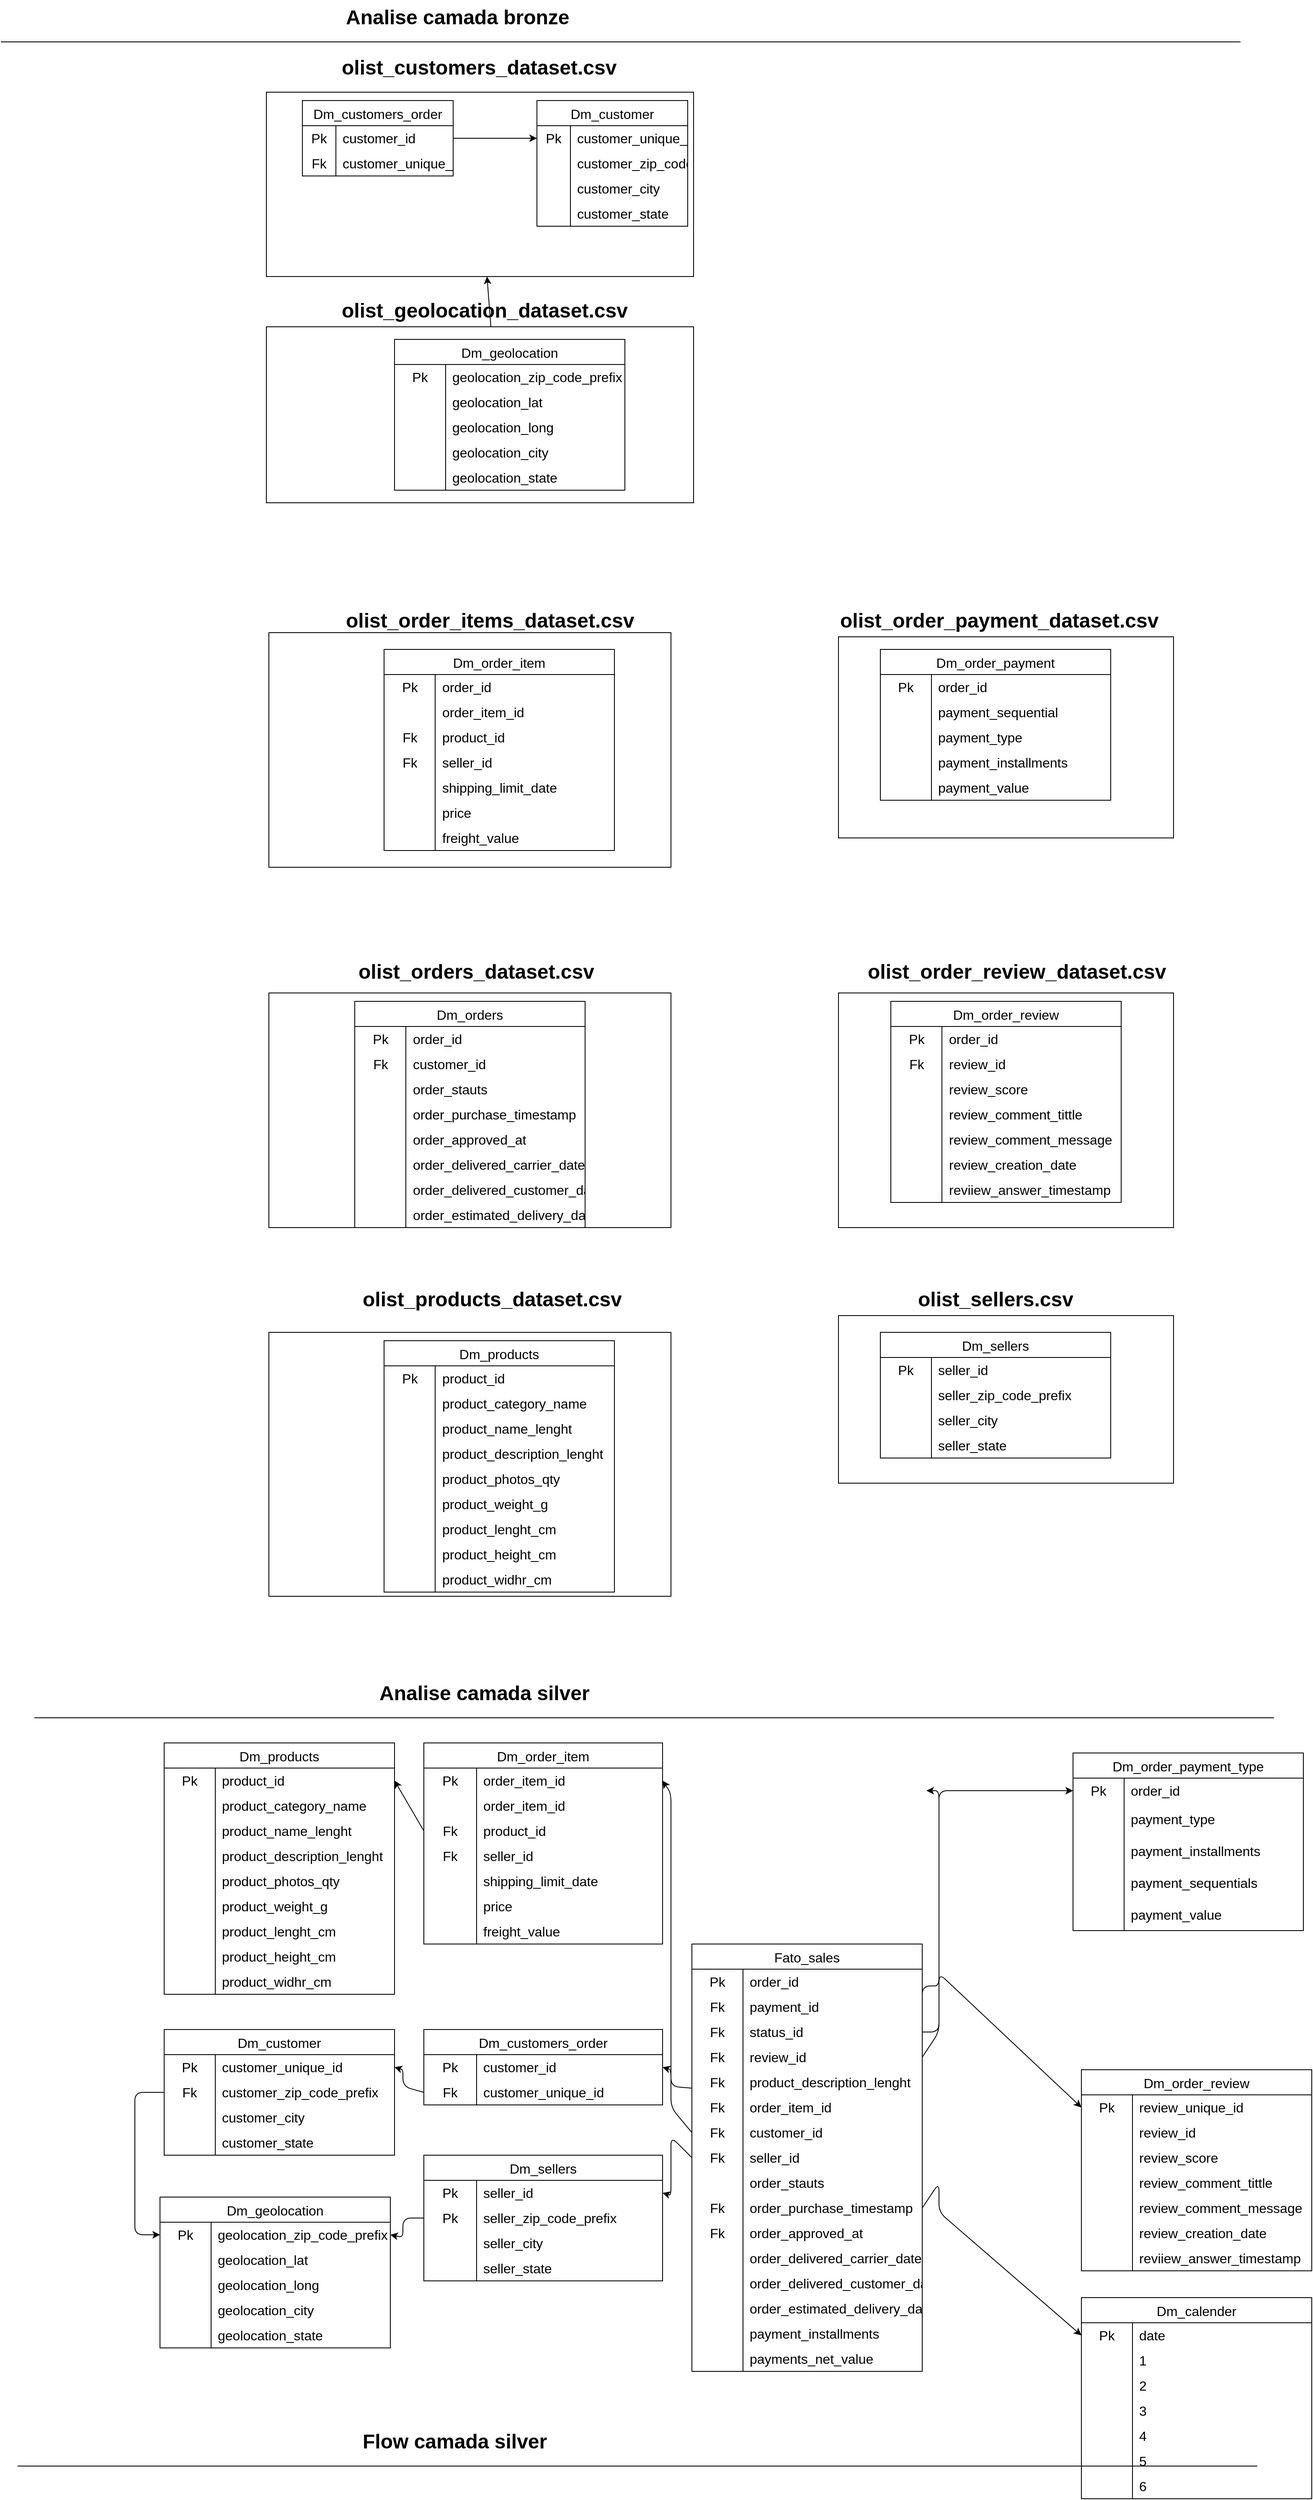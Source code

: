<mxfile>
    <diagram id="qJ19SoUT6fO0cQaIEVQI" name="Page-1">
        <mxGraphModel dx="1556" dy="667" grid="1" gridSize="10" guides="1" tooltips="1" connect="1" arrows="1" fold="1" page="1" pageScale="1" pageWidth="827" pageHeight="1169" math="0" shadow="0">
            <root>
                <mxCell id="0"/>
                <mxCell id="1" parent="0"/>
                <mxCell id="34" style="edgeStyle=none;html=1;entryX=0;entryY=0.5;entryDx=0;entryDy=0;" parent="1" source="2" target="22" edge="1">
                    <mxGeometry relative="1" as="geometry"/>
                </mxCell>
                <mxCell id="2" value="Dm_customers_order" style="shape=table;startSize=30;container=1;collapsible=0;childLayout=tableLayout;fixedRows=1;rowLines=0;fontStyle=0;strokeColor=default;fontSize=16;" parent="1" vertex="1">
                    <mxGeometry x="360" y="150" width="180" height="90" as="geometry"/>
                </mxCell>
                <mxCell id="3" value="" style="shape=tableRow;horizontal=0;startSize=0;swimlaneHead=0;swimlaneBody=0;top=0;left=0;bottom=0;right=0;collapsible=0;dropTarget=0;fillColor=none;points=[[0,0.5],[1,0.5]];portConstraint=eastwest;strokeColor=inherit;fontSize=16;" parent="2" vertex="1">
                    <mxGeometry y="30" width="180" height="30" as="geometry"/>
                </mxCell>
                <mxCell id="4" value="Pk" style="shape=partialRectangle;html=1;whiteSpace=wrap;connectable=0;fillColor=none;top=0;left=0;bottom=0;right=0;overflow=hidden;pointerEvents=1;strokeColor=inherit;fontSize=16;" parent="3" vertex="1">
                    <mxGeometry width="40" height="30" as="geometry">
                        <mxRectangle width="40" height="30" as="alternateBounds"/>
                    </mxGeometry>
                </mxCell>
                <mxCell id="5" value="customer_id" style="shape=partialRectangle;html=1;whiteSpace=wrap;connectable=0;fillColor=none;top=0;left=0;bottom=0;right=0;align=left;spacingLeft=6;overflow=hidden;strokeColor=inherit;fontSize=16;" parent="3" vertex="1">
                    <mxGeometry x="40" width="140" height="30" as="geometry">
                        <mxRectangle width="140" height="30" as="alternateBounds"/>
                    </mxGeometry>
                </mxCell>
                <mxCell id="6" value="" style="shape=tableRow;horizontal=0;startSize=0;swimlaneHead=0;swimlaneBody=0;top=0;left=0;bottom=0;right=0;collapsible=0;dropTarget=0;fillColor=none;points=[[0,0.5],[1,0.5]];portConstraint=eastwest;strokeColor=inherit;fontSize=16;" parent="2" vertex="1">
                    <mxGeometry y="60" width="180" height="30" as="geometry"/>
                </mxCell>
                <mxCell id="7" value="Fk" style="shape=partialRectangle;html=1;whiteSpace=wrap;connectable=0;fillColor=none;top=0;left=0;bottom=0;right=0;overflow=hidden;strokeColor=inherit;fontSize=16;" parent="6" vertex="1">
                    <mxGeometry width="40" height="30" as="geometry">
                        <mxRectangle width="40" height="30" as="alternateBounds"/>
                    </mxGeometry>
                </mxCell>
                <mxCell id="8" value="customer_unique_id" style="shape=partialRectangle;html=1;whiteSpace=wrap;connectable=0;fillColor=none;top=0;left=0;bottom=0;right=0;align=left;spacingLeft=6;overflow=hidden;strokeColor=inherit;fontSize=16;" parent="6" vertex="1">
                    <mxGeometry x="40" width="140" height="30" as="geometry">
                        <mxRectangle width="140" height="30" as="alternateBounds"/>
                    </mxGeometry>
                </mxCell>
                <mxCell id="18" value="Dm_customer" style="shape=table;startSize=30;container=1;collapsible=0;childLayout=tableLayout;fixedRows=1;rowLines=0;fontStyle=0;strokeColor=default;fontSize=16;" parent="1" vertex="1">
                    <mxGeometry x="640" y="150" width="180" height="150" as="geometry"/>
                </mxCell>
                <mxCell id="22" value="" style="shape=tableRow;horizontal=0;startSize=0;swimlaneHead=0;swimlaneBody=0;top=0;left=0;bottom=0;right=0;collapsible=0;dropTarget=0;fillColor=none;points=[[0,0.5],[1,0.5]];portConstraint=eastwest;strokeColor=inherit;fontSize=16;" parent="18" vertex="1">
                    <mxGeometry y="30" width="180" height="30" as="geometry"/>
                </mxCell>
                <mxCell id="23" value="Pk" style="shape=partialRectangle;html=1;whiteSpace=wrap;connectable=0;fillColor=none;top=0;left=0;bottom=0;right=0;overflow=hidden;strokeColor=inherit;fontSize=16;" parent="22" vertex="1">
                    <mxGeometry width="40" height="30" as="geometry">
                        <mxRectangle width="40" height="30" as="alternateBounds"/>
                    </mxGeometry>
                </mxCell>
                <mxCell id="24" value="customer_unique_id" style="shape=partialRectangle;html=1;whiteSpace=wrap;connectable=0;fillColor=none;top=0;left=0;bottom=0;right=0;align=left;spacingLeft=6;overflow=hidden;strokeColor=inherit;fontSize=16;" parent="22" vertex="1">
                    <mxGeometry x="40" width="140" height="30" as="geometry">
                        <mxRectangle width="140" height="30" as="alternateBounds"/>
                    </mxGeometry>
                </mxCell>
                <mxCell id="25" value="" style="shape=tableRow;horizontal=0;startSize=0;swimlaneHead=0;swimlaneBody=0;top=0;left=0;bottom=0;right=0;collapsible=0;dropTarget=0;fillColor=none;points=[[0,0.5],[1,0.5]];portConstraint=eastwest;strokeColor=inherit;fontSize=16;" parent="18" vertex="1">
                    <mxGeometry y="60" width="180" height="30" as="geometry"/>
                </mxCell>
                <mxCell id="26" value="" style="shape=partialRectangle;html=1;whiteSpace=wrap;connectable=0;fillColor=none;top=0;left=0;bottom=0;right=0;overflow=hidden;strokeColor=inherit;fontSize=16;" parent="25" vertex="1">
                    <mxGeometry width="40" height="30" as="geometry">
                        <mxRectangle width="40" height="30" as="alternateBounds"/>
                    </mxGeometry>
                </mxCell>
                <mxCell id="27" value="customer_zip_code_prefix" style="shape=partialRectangle;html=1;whiteSpace=wrap;connectable=0;fillColor=none;top=0;left=0;bottom=0;right=0;align=left;spacingLeft=6;overflow=hidden;strokeColor=inherit;fontSize=16;" parent="25" vertex="1">
                    <mxGeometry x="40" width="140" height="30" as="geometry">
                        <mxRectangle width="140" height="30" as="alternateBounds"/>
                    </mxGeometry>
                </mxCell>
                <mxCell id="28" value="" style="shape=tableRow;horizontal=0;startSize=0;swimlaneHead=0;swimlaneBody=0;top=0;left=0;bottom=0;right=0;collapsible=0;dropTarget=0;fillColor=none;points=[[0,0.5],[1,0.5]];portConstraint=eastwest;strokeColor=inherit;fontSize=16;" parent="18" vertex="1">
                    <mxGeometry y="90" width="180" height="30" as="geometry"/>
                </mxCell>
                <mxCell id="29" value="" style="shape=partialRectangle;html=1;whiteSpace=wrap;connectable=0;fillColor=none;top=0;left=0;bottom=0;right=0;overflow=hidden;strokeColor=inherit;fontSize=16;" parent="28" vertex="1">
                    <mxGeometry width="40" height="30" as="geometry">
                        <mxRectangle width="40" height="30" as="alternateBounds"/>
                    </mxGeometry>
                </mxCell>
                <mxCell id="30" value="customer_city" style="shape=partialRectangle;html=1;whiteSpace=wrap;connectable=0;fillColor=none;top=0;left=0;bottom=0;right=0;align=left;spacingLeft=6;overflow=hidden;strokeColor=inherit;fontSize=16;" parent="28" vertex="1">
                    <mxGeometry x="40" width="140" height="30" as="geometry">
                        <mxRectangle width="140" height="30" as="alternateBounds"/>
                    </mxGeometry>
                </mxCell>
                <mxCell id="31" value="" style="shape=tableRow;horizontal=0;startSize=0;swimlaneHead=0;swimlaneBody=0;top=0;left=0;bottom=0;right=0;collapsible=0;dropTarget=0;fillColor=none;points=[[0,0.5],[1,0.5]];portConstraint=eastwest;strokeColor=inherit;fontSize=16;" parent="18" vertex="1">
                    <mxGeometry y="120" width="180" height="30" as="geometry"/>
                </mxCell>
                <mxCell id="32" value="" style="shape=partialRectangle;html=1;whiteSpace=wrap;connectable=0;fillColor=none;top=0;left=0;bottom=0;right=0;overflow=hidden;strokeColor=inherit;fontSize=16;" parent="31" vertex="1">
                    <mxGeometry width="40" height="30" as="geometry">
                        <mxRectangle width="40" height="30" as="alternateBounds"/>
                    </mxGeometry>
                </mxCell>
                <mxCell id="33" value="customer_state" style="shape=partialRectangle;html=1;whiteSpace=wrap;connectable=0;fillColor=none;top=0;left=0;bottom=0;right=0;align=left;spacingLeft=6;overflow=hidden;strokeColor=inherit;fontSize=16;" parent="31" vertex="1">
                    <mxGeometry x="40" width="140" height="30" as="geometry">
                        <mxRectangle width="140" height="30" as="alternateBounds"/>
                    </mxGeometry>
                </mxCell>
                <mxCell id="36" value="" style="rounded=0;whiteSpace=wrap;html=1;fillColor=none;" parent="1" vertex="1">
                    <mxGeometry x="317" y="140" width="510" height="220" as="geometry"/>
                </mxCell>
                <mxCell id="37" value="&lt;h1 style=&quot;margin-top: 0px;&quot;&gt;olist_customers_dataset.csv&lt;/h1&gt;" style="text;html=1;whiteSpace=wrap;overflow=hidden;rounded=0;" parent="1" vertex="1">
                    <mxGeometry x="405" y="90" width="360" height="40" as="geometry"/>
                </mxCell>
                <mxCell id="39" value="Dm_geolocation" style="shape=table;startSize=30;container=1;collapsible=0;childLayout=tableLayout;fixedRows=1;rowLines=0;fontStyle=0;strokeColor=default;fontSize=16;" parent="1" vertex="1">
                    <mxGeometry x="470" y="435" width="275" height="180" as="geometry"/>
                </mxCell>
                <mxCell id="40" value="" style="shape=tableRow;horizontal=0;startSize=0;swimlaneHead=0;swimlaneBody=0;top=0;left=0;bottom=0;right=0;collapsible=0;dropTarget=0;fillColor=none;points=[[0,0.5],[1,0.5]];portConstraint=eastwest;strokeColor=inherit;fontSize=16;" parent="39" vertex="1">
                    <mxGeometry y="30" width="275" height="30" as="geometry"/>
                </mxCell>
                <mxCell id="41" value="Pk" style="shape=partialRectangle;html=1;whiteSpace=wrap;connectable=0;fillColor=none;top=0;left=0;bottom=0;right=0;overflow=hidden;pointerEvents=1;strokeColor=inherit;fontSize=16;" parent="40" vertex="1">
                    <mxGeometry width="61" height="30" as="geometry">
                        <mxRectangle width="61" height="30" as="alternateBounds"/>
                    </mxGeometry>
                </mxCell>
                <mxCell id="42" value="geolocation_zip_code_prefix" style="shape=partialRectangle;html=1;whiteSpace=wrap;connectable=0;fillColor=none;top=0;left=0;bottom=0;right=0;align=left;spacingLeft=6;overflow=hidden;strokeColor=inherit;fontSize=16;" parent="40" vertex="1">
                    <mxGeometry x="61" width="214" height="30" as="geometry">
                        <mxRectangle width="214" height="30" as="alternateBounds"/>
                    </mxGeometry>
                </mxCell>
                <mxCell id="46" value="" style="shape=tableRow;horizontal=0;startSize=0;swimlaneHead=0;swimlaneBody=0;top=0;left=0;bottom=0;right=0;collapsible=0;dropTarget=0;fillColor=none;points=[[0,0.5],[1,0.5]];portConstraint=eastwest;strokeColor=inherit;fontSize=16;" parent="39" vertex="1">
                    <mxGeometry y="60" width="275" height="30" as="geometry"/>
                </mxCell>
                <mxCell id="47" value="" style="shape=partialRectangle;html=1;whiteSpace=wrap;connectable=0;fillColor=none;top=0;left=0;bottom=0;right=0;overflow=hidden;strokeColor=inherit;fontSize=16;" parent="46" vertex="1">
                    <mxGeometry width="61" height="30" as="geometry">
                        <mxRectangle width="61" height="30" as="alternateBounds"/>
                    </mxGeometry>
                </mxCell>
                <mxCell id="48" value="geolocation_lat" style="shape=partialRectangle;html=1;whiteSpace=wrap;connectable=0;fillColor=none;top=0;left=0;bottom=0;right=0;align=left;spacingLeft=6;overflow=hidden;strokeColor=inherit;fontSize=16;" parent="46" vertex="1">
                    <mxGeometry x="61" width="214" height="30" as="geometry">
                        <mxRectangle width="214" height="30" as="alternateBounds"/>
                    </mxGeometry>
                </mxCell>
                <mxCell id="70" value="" style="shape=tableRow;horizontal=0;startSize=0;swimlaneHead=0;swimlaneBody=0;top=0;left=0;bottom=0;right=0;collapsible=0;dropTarget=0;fillColor=none;points=[[0,0.5],[1,0.5]];portConstraint=eastwest;strokeColor=inherit;fontSize=16;" parent="39" vertex="1">
                    <mxGeometry y="90" width="275" height="30" as="geometry"/>
                </mxCell>
                <mxCell id="71" value="" style="shape=partialRectangle;html=1;whiteSpace=wrap;connectable=0;fillColor=none;top=0;left=0;bottom=0;right=0;overflow=hidden;strokeColor=inherit;fontSize=16;" parent="70" vertex="1">
                    <mxGeometry width="61" height="30" as="geometry">
                        <mxRectangle width="61" height="30" as="alternateBounds"/>
                    </mxGeometry>
                </mxCell>
                <mxCell id="72" value="geolocation_long" style="shape=partialRectangle;html=1;whiteSpace=wrap;connectable=0;fillColor=none;top=0;left=0;bottom=0;right=0;align=left;spacingLeft=6;overflow=hidden;strokeColor=inherit;fontSize=16;" parent="70" vertex="1">
                    <mxGeometry x="61" width="214" height="30" as="geometry">
                        <mxRectangle width="214" height="30" as="alternateBounds"/>
                    </mxGeometry>
                </mxCell>
                <mxCell id="73" value="" style="shape=tableRow;horizontal=0;startSize=0;swimlaneHead=0;swimlaneBody=0;top=0;left=0;bottom=0;right=0;collapsible=0;dropTarget=0;fillColor=none;points=[[0,0.5],[1,0.5]];portConstraint=eastwest;strokeColor=inherit;fontSize=16;" parent="39" vertex="1">
                    <mxGeometry y="120" width="275" height="30" as="geometry"/>
                </mxCell>
                <mxCell id="74" value="" style="shape=partialRectangle;html=1;whiteSpace=wrap;connectable=0;fillColor=none;top=0;left=0;bottom=0;right=0;overflow=hidden;strokeColor=inherit;fontSize=16;" parent="73" vertex="1">
                    <mxGeometry width="61" height="30" as="geometry">
                        <mxRectangle width="61" height="30" as="alternateBounds"/>
                    </mxGeometry>
                </mxCell>
                <mxCell id="75" value="geolocation_city" style="shape=partialRectangle;html=1;whiteSpace=wrap;connectable=0;fillColor=none;top=0;left=0;bottom=0;right=0;align=left;spacingLeft=6;overflow=hidden;strokeColor=inherit;fontSize=16;" parent="73" vertex="1">
                    <mxGeometry x="61" width="214" height="30" as="geometry">
                        <mxRectangle width="214" height="30" as="alternateBounds"/>
                    </mxGeometry>
                </mxCell>
                <mxCell id="49" value="" style="shape=tableRow;horizontal=0;startSize=0;swimlaneHead=0;swimlaneBody=0;top=0;left=0;bottom=0;right=0;collapsible=0;dropTarget=0;fillColor=none;points=[[0,0.5],[1,0.5]];portConstraint=eastwest;strokeColor=inherit;fontSize=16;" parent="39" vertex="1">
                    <mxGeometry y="150" width="275" height="30" as="geometry"/>
                </mxCell>
                <mxCell id="50" value="" style="shape=partialRectangle;html=1;whiteSpace=wrap;connectable=0;fillColor=none;top=0;left=0;bottom=0;right=0;overflow=hidden;strokeColor=inherit;fontSize=16;" parent="49" vertex="1">
                    <mxGeometry width="61" height="30" as="geometry">
                        <mxRectangle width="61" height="30" as="alternateBounds"/>
                    </mxGeometry>
                </mxCell>
                <mxCell id="51" value="geolocation_state" style="shape=partialRectangle;html=1;whiteSpace=wrap;connectable=0;fillColor=none;top=0;left=0;bottom=0;right=0;align=left;spacingLeft=6;overflow=hidden;strokeColor=inherit;fontSize=16;" parent="49" vertex="1">
                    <mxGeometry x="61" width="214" height="30" as="geometry">
                        <mxRectangle width="214" height="30" as="alternateBounds"/>
                    </mxGeometry>
                </mxCell>
                <mxCell id="68" value="" style="rounded=0;whiteSpace=wrap;html=1;fillColor=none;" parent="1" vertex="1">
                    <mxGeometry x="317" y="420" width="510" height="210" as="geometry"/>
                </mxCell>
                <mxCell id="76" style="edgeStyle=none;html=1;exitX=0.5;exitY=1;exitDx=0;exitDy=0;" parent="1" source="69" target="36" edge="1">
                    <mxGeometry relative="1" as="geometry"/>
                </mxCell>
                <mxCell id="69" value="&lt;h1 style=&quot;margin-top: 0px;&quot;&gt;olist_geolocation_dataset.csv&lt;/h1&gt;" style="text;html=1;whiteSpace=wrap;overflow=hidden;rounded=0;" parent="1" vertex="1">
                    <mxGeometry x="405" y="380" width="360" height="40" as="geometry"/>
                </mxCell>
                <mxCell id="77" value="Dm_order_item" style="shape=table;startSize=30;container=1;collapsible=0;childLayout=tableLayout;fixedRows=1;rowLines=0;fontStyle=0;strokeColor=default;fontSize=16;" parent="1" vertex="1">
                    <mxGeometry x="457.5" y="805" width="275" height="240" as="geometry"/>
                </mxCell>
                <mxCell id="78" value="" style="shape=tableRow;horizontal=0;startSize=0;swimlaneHead=0;swimlaneBody=0;top=0;left=0;bottom=0;right=0;collapsible=0;dropTarget=0;fillColor=none;points=[[0,0.5],[1,0.5]];portConstraint=eastwest;strokeColor=inherit;fontSize=16;" parent="77" vertex="1">
                    <mxGeometry y="30" width="275" height="30" as="geometry"/>
                </mxCell>
                <mxCell id="79" value="Pk" style="shape=partialRectangle;html=1;whiteSpace=wrap;connectable=0;fillColor=none;top=0;left=0;bottom=0;right=0;overflow=hidden;pointerEvents=1;strokeColor=inherit;fontSize=16;" parent="78" vertex="1">
                    <mxGeometry width="61" height="30" as="geometry">
                        <mxRectangle width="61" height="30" as="alternateBounds"/>
                    </mxGeometry>
                </mxCell>
                <mxCell id="80" value="order_id" style="shape=partialRectangle;html=1;whiteSpace=wrap;connectable=0;fillColor=none;top=0;left=0;bottom=0;right=0;align=left;spacingLeft=6;overflow=hidden;strokeColor=inherit;fontSize=16;" parent="78" vertex="1">
                    <mxGeometry x="61" width="214" height="30" as="geometry">
                        <mxRectangle width="214" height="30" as="alternateBounds"/>
                    </mxGeometry>
                </mxCell>
                <mxCell id="81" value="" style="shape=tableRow;horizontal=0;startSize=0;swimlaneHead=0;swimlaneBody=0;top=0;left=0;bottom=0;right=0;collapsible=0;dropTarget=0;fillColor=none;points=[[0,0.5],[1,0.5]];portConstraint=eastwest;strokeColor=inherit;fontSize=16;" parent="77" vertex="1">
                    <mxGeometry y="60" width="275" height="30" as="geometry"/>
                </mxCell>
                <mxCell id="82" value="" style="shape=partialRectangle;html=1;whiteSpace=wrap;connectable=0;fillColor=none;top=0;left=0;bottom=0;right=0;overflow=hidden;strokeColor=inherit;fontSize=16;" parent="81" vertex="1">
                    <mxGeometry width="61" height="30" as="geometry">
                        <mxRectangle width="61" height="30" as="alternateBounds"/>
                    </mxGeometry>
                </mxCell>
                <mxCell id="83" value="order_item_id" style="shape=partialRectangle;html=1;whiteSpace=wrap;connectable=0;fillColor=none;top=0;left=0;bottom=0;right=0;align=left;spacingLeft=6;overflow=hidden;strokeColor=inherit;fontSize=16;" parent="81" vertex="1">
                    <mxGeometry x="61" width="214" height="30" as="geometry">
                        <mxRectangle width="214" height="30" as="alternateBounds"/>
                    </mxGeometry>
                </mxCell>
                <mxCell id="84" value="" style="shape=tableRow;horizontal=0;startSize=0;swimlaneHead=0;swimlaneBody=0;top=0;left=0;bottom=0;right=0;collapsible=0;dropTarget=0;fillColor=none;points=[[0,0.5],[1,0.5]];portConstraint=eastwest;strokeColor=inherit;fontSize=16;" parent="77" vertex="1">
                    <mxGeometry y="90" width="275" height="30" as="geometry"/>
                </mxCell>
                <mxCell id="85" value="Fk" style="shape=partialRectangle;html=1;whiteSpace=wrap;connectable=0;fillColor=none;top=0;left=0;bottom=0;right=0;overflow=hidden;strokeColor=inherit;fontSize=16;" parent="84" vertex="1">
                    <mxGeometry width="61" height="30" as="geometry">
                        <mxRectangle width="61" height="30" as="alternateBounds"/>
                    </mxGeometry>
                </mxCell>
                <mxCell id="86" value="product_id" style="shape=partialRectangle;html=1;whiteSpace=wrap;connectable=0;fillColor=none;top=0;left=0;bottom=0;right=0;align=left;spacingLeft=6;overflow=hidden;strokeColor=inherit;fontSize=16;" parent="84" vertex="1">
                    <mxGeometry x="61" width="214" height="30" as="geometry">
                        <mxRectangle width="214" height="30" as="alternateBounds"/>
                    </mxGeometry>
                </mxCell>
                <mxCell id="87" value="" style="shape=tableRow;horizontal=0;startSize=0;swimlaneHead=0;swimlaneBody=0;top=0;left=0;bottom=0;right=0;collapsible=0;dropTarget=0;fillColor=none;points=[[0,0.5],[1,0.5]];portConstraint=eastwest;strokeColor=inherit;fontSize=16;" parent="77" vertex="1">
                    <mxGeometry y="120" width="275" height="30" as="geometry"/>
                </mxCell>
                <mxCell id="88" value="Fk" style="shape=partialRectangle;html=1;whiteSpace=wrap;connectable=0;fillColor=none;top=0;left=0;bottom=0;right=0;overflow=hidden;strokeColor=inherit;fontSize=16;" parent="87" vertex="1">
                    <mxGeometry width="61" height="30" as="geometry">
                        <mxRectangle width="61" height="30" as="alternateBounds"/>
                    </mxGeometry>
                </mxCell>
                <mxCell id="89" value="seller_id" style="shape=partialRectangle;html=1;whiteSpace=wrap;connectable=0;fillColor=none;top=0;left=0;bottom=0;right=0;align=left;spacingLeft=6;overflow=hidden;strokeColor=inherit;fontSize=16;" parent="87" vertex="1">
                    <mxGeometry x="61" width="214" height="30" as="geometry">
                        <mxRectangle width="214" height="30" as="alternateBounds"/>
                    </mxGeometry>
                </mxCell>
                <mxCell id="90" value="" style="shape=tableRow;horizontal=0;startSize=0;swimlaneHead=0;swimlaneBody=0;top=0;left=0;bottom=0;right=0;collapsible=0;dropTarget=0;fillColor=none;points=[[0,0.5],[1,0.5]];portConstraint=eastwest;strokeColor=inherit;fontSize=16;" parent="77" vertex="1">
                    <mxGeometry y="150" width="275" height="30" as="geometry"/>
                </mxCell>
                <mxCell id="91" value="" style="shape=partialRectangle;html=1;whiteSpace=wrap;connectable=0;fillColor=none;top=0;left=0;bottom=0;right=0;overflow=hidden;strokeColor=inherit;fontSize=16;" parent="90" vertex="1">
                    <mxGeometry width="61" height="30" as="geometry">
                        <mxRectangle width="61" height="30" as="alternateBounds"/>
                    </mxGeometry>
                </mxCell>
                <mxCell id="92" value="shipping_limit_date" style="shape=partialRectangle;html=1;whiteSpace=wrap;connectable=0;fillColor=none;top=0;left=0;bottom=0;right=0;align=left;spacingLeft=6;overflow=hidden;strokeColor=inherit;fontSize=16;" parent="90" vertex="1">
                    <mxGeometry x="61" width="214" height="30" as="geometry">
                        <mxRectangle width="214" height="30" as="alternateBounds"/>
                    </mxGeometry>
                </mxCell>
                <mxCell id="95" value="" style="shape=tableRow;horizontal=0;startSize=0;swimlaneHead=0;swimlaneBody=0;top=0;left=0;bottom=0;right=0;collapsible=0;dropTarget=0;fillColor=none;points=[[0,0.5],[1,0.5]];portConstraint=eastwest;strokeColor=inherit;fontSize=16;" parent="77" vertex="1">
                    <mxGeometry y="180" width="275" height="30" as="geometry"/>
                </mxCell>
                <mxCell id="96" value="" style="shape=partialRectangle;html=1;whiteSpace=wrap;connectable=0;fillColor=none;top=0;left=0;bottom=0;right=0;overflow=hidden;strokeColor=inherit;fontSize=16;" parent="95" vertex="1">
                    <mxGeometry width="61" height="30" as="geometry">
                        <mxRectangle width="61" height="30" as="alternateBounds"/>
                    </mxGeometry>
                </mxCell>
                <mxCell id="97" value="price" style="shape=partialRectangle;html=1;whiteSpace=wrap;connectable=0;fillColor=none;top=0;left=0;bottom=0;right=0;align=left;spacingLeft=6;overflow=hidden;strokeColor=inherit;fontSize=16;" parent="95" vertex="1">
                    <mxGeometry x="61" width="214" height="30" as="geometry">
                        <mxRectangle width="214" height="30" as="alternateBounds"/>
                    </mxGeometry>
                </mxCell>
                <mxCell id="98" value="" style="shape=tableRow;horizontal=0;startSize=0;swimlaneHead=0;swimlaneBody=0;top=0;left=0;bottom=0;right=0;collapsible=0;dropTarget=0;fillColor=none;points=[[0,0.5],[1,0.5]];portConstraint=eastwest;strokeColor=inherit;fontSize=16;" parent="77" vertex="1">
                    <mxGeometry y="210" width="275" height="30" as="geometry"/>
                </mxCell>
                <mxCell id="99" value="" style="shape=partialRectangle;html=1;whiteSpace=wrap;connectable=0;fillColor=none;top=0;left=0;bottom=0;right=0;overflow=hidden;strokeColor=inherit;fontSize=16;" parent="98" vertex="1">
                    <mxGeometry width="61" height="30" as="geometry">
                        <mxRectangle width="61" height="30" as="alternateBounds"/>
                    </mxGeometry>
                </mxCell>
                <mxCell id="100" value="freight_value" style="shape=partialRectangle;html=1;whiteSpace=wrap;connectable=0;fillColor=none;top=0;left=0;bottom=0;right=0;align=left;spacingLeft=6;overflow=hidden;strokeColor=inherit;fontSize=16;" parent="98" vertex="1">
                    <mxGeometry x="61" width="214" height="30" as="geometry">
                        <mxRectangle width="214" height="30" as="alternateBounds"/>
                    </mxGeometry>
                </mxCell>
                <mxCell id="93" value="" style="rounded=0;whiteSpace=wrap;html=1;fillColor=none;" parent="1" vertex="1">
                    <mxGeometry x="320" y="785" width="480" height="280" as="geometry"/>
                </mxCell>
                <mxCell id="94" value="&lt;h1 style=&quot;margin-top: 0px;&quot;&gt;olist_order_items_dataset.csv&lt;/h1&gt;" style="text;html=1;whiteSpace=wrap;overflow=hidden;rounded=0;" parent="1" vertex="1">
                    <mxGeometry x="410" y="750" width="360" height="40" as="geometry"/>
                </mxCell>
                <mxCell id="101" value="Dm_order_payment" style="shape=table;startSize=30;container=1;collapsible=0;childLayout=tableLayout;fixedRows=1;rowLines=0;fontStyle=0;strokeColor=default;fontSize=16;" parent="1" vertex="1">
                    <mxGeometry x="1050" y="805" width="275" height="180" as="geometry"/>
                </mxCell>
                <mxCell id="102" value="" style="shape=tableRow;horizontal=0;startSize=0;swimlaneHead=0;swimlaneBody=0;top=0;left=0;bottom=0;right=0;collapsible=0;dropTarget=0;fillColor=none;points=[[0,0.5],[1,0.5]];portConstraint=eastwest;strokeColor=inherit;fontSize=16;" parent="101" vertex="1">
                    <mxGeometry y="30" width="275" height="30" as="geometry"/>
                </mxCell>
                <mxCell id="103" value="Pk" style="shape=partialRectangle;html=1;whiteSpace=wrap;connectable=0;fillColor=none;top=0;left=0;bottom=0;right=0;overflow=hidden;pointerEvents=1;strokeColor=inherit;fontSize=16;" parent="102" vertex="1">
                    <mxGeometry width="61" height="30" as="geometry">
                        <mxRectangle width="61" height="30" as="alternateBounds"/>
                    </mxGeometry>
                </mxCell>
                <mxCell id="104" value="order_id" style="shape=partialRectangle;html=1;whiteSpace=wrap;connectable=0;fillColor=none;top=0;left=0;bottom=0;right=0;align=left;spacingLeft=6;overflow=hidden;strokeColor=inherit;fontSize=16;" parent="102" vertex="1">
                    <mxGeometry x="61" width="214" height="30" as="geometry">
                        <mxRectangle width="214" height="30" as="alternateBounds"/>
                    </mxGeometry>
                </mxCell>
                <mxCell id="105" value="" style="shape=tableRow;horizontal=0;startSize=0;swimlaneHead=0;swimlaneBody=0;top=0;left=0;bottom=0;right=0;collapsible=0;dropTarget=0;fillColor=none;points=[[0,0.5],[1,0.5]];portConstraint=eastwest;strokeColor=inherit;fontSize=16;" parent="101" vertex="1">
                    <mxGeometry y="60" width="275" height="30" as="geometry"/>
                </mxCell>
                <mxCell id="106" value="" style="shape=partialRectangle;html=1;whiteSpace=wrap;connectable=0;fillColor=none;top=0;left=0;bottom=0;right=0;overflow=hidden;strokeColor=inherit;fontSize=16;" parent="105" vertex="1">
                    <mxGeometry width="61" height="30" as="geometry">
                        <mxRectangle width="61" height="30" as="alternateBounds"/>
                    </mxGeometry>
                </mxCell>
                <mxCell id="107" value="payment_sequential" style="shape=partialRectangle;html=1;whiteSpace=wrap;connectable=0;fillColor=none;top=0;left=0;bottom=0;right=0;align=left;spacingLeft=6;overflow=hidden;strokeColor=inherit;fontSize=16;" parent="105" vertex="1">
                    <mxGeometry x="61" width="214" height="30" as="geometry">
                        <mxRectangle width="214" height="30" as="alternateBounds"/>
                    </mxGeometry>
                </mxCell>
                <mxCell id="108" value="" style="shape=tableRow;horizontal=0;startSize=0;swimlaneHead=0;swimlaneBody=0;top=0;left=0;bottom=0;right=0;collapsible=0;dropTarget=0;fillColor=none;points=[[0,0.5],[1,0.5]];portConstraint=eastwest;strokeColor=inherit;fontSize=16;" parent="101" vertex="1">
                    <mxGeometry y="90" width="275" height="30" as="geometry"/>
                </mxCell>
                <mxCell id="109" value="" style="shape=partialRectangle;html=1;whiteSpace=wrap;connectable=0;fillColor=none;top=0;left=0;bottom=0;right=0;overflow=hidden;strokeColor=inherit;fontSize=16;" parent="108" vertex="1">
                    <mxGeometry width="61" height="30" as="geometry">
                        <mxRectangle width="61" height="30" as="alternateBounds"/>
                    </mxGeometry>
                </mxCell>
                <mxCell id="110" value="payment_type" style="shape=partialRectangle;html=1;whiteSpace=wrap;connectable=0;fillColor=none;top=0;left=0;bottom=0;right=0;align=left;spacingLeft=6;overflow=hidden;strokeColor=inherit;fontSize=16;" parent="108" vertex="1">
                    <mxGeometry x="61" width="214" height="30" as="geometry">
                        <mxRectangle width="214" height="30" as="alternateBounds"/>
                    </mxGeometry>
                </mxCell>
                <mxCell id="111" value="" style="shape=tableRow;horizontal=0;startSize=0;swimlaneHead=0;swimlaneBody=0;top=0;left=0;bottom=0;right=0;collapsible=0;dropTarget=0;fillColor=none;points=[[0,0.5],[1,0.5]];portConstraint=eastwest;strokeColor=inherit;fontSize=16;" parent="101" vertex="1">
                    <mxGeometry y="120" width="275" height="30" as="geometry"/>
                </mxCell>
                <mxCell id="112" value="" style="shape=partialRectangle;html=1;whiteSpace=wrap;connectable=0;fillColor=none;top=0;left=0;bottom=0;right=0;overflow=hidden;strokeColor=inherit;fontSize=16;" parent="111" vertex="1">
                    <mxGeometry width="61" height="30" as="geometry">
                        <mxRectangle width="61" height="30" as="alternateBounds"/>
                    </mxGeometry>
                </mxCell>
                <mxCell id="113" value="payment_installments" style="shape=partialRectangle;html=1;whiteSpace=wrap;connectable=0;fillColor=none;top=0;left=0;bottom=0;right=0;align=left;spacingLeft=6;overflow=hidden;strokeColor=inherit;fontSize=16;" parent="111" vertex="1">
                    <mxGeometry x="61" width="214" height="30" as="geometry">
                        <mxRectangle width="214" height="30" as="alternateBounds"/>
                    </mxGeometry>
                </mxCell>
                <mxCell id="114" value="" style="shape=tableRow;horizontal=0;startSize=0;swimlaneHead=0;swimlaneBody=0;top=0;left=0;bottom=0;right=0;collapsible=0;dropTarget=0;fillColor=none;points=[[0,0.5],[1,0.5]];portConstraint=eastwest;strokeColor=inherit;fontSize=16;" parent="101" vertex="1">
                    <mxGeometry y="150" width="275" height="30" as="geometry"/>
                </mxCell>
                <mxCell id="115" value="" style="shape=partialRectangle;html=1;whiteSpace=wrap;connectable=0;fillColor=none;top=0;left=0;bottom=0;right=0;overflow=hidden;strokeColor=inherit;fontSize=16;" parent="114" vertex="1">
                    <mxGeometry width="61" height="30" as="geometry">
                        <mxRectangle width="61" height="30" as="alternateBounds"/>
                    </mxGeometry>
                </mxCell>
                <mxCell id="116" value="payment_value" style="shape=partialRectangle;html=1;whiteSpace=wrap;connectable=0;fillColor=none;top=0;left=0;bottom=0;right=0;align=left;spacingLeft=6;overflow=hidden;strokeColor=inherit;fontSize=16;" parent="114" vertex="1">
                    <mxGeometry x="61" width="214" height="30" as="geometry">
                        <mxRectangle width="214" height="30" as="alternateBounds"/>
                    </mxGeometry>
                </mxCell>
                <mxCell id="123" value="" style="rounded=0;whiteSpace=wrap;html=1;fillColor=none;" parent="1" vertex="1">
                    <mxGeometry x="1000" y="790" width="400" height="240" as="geometry"/>
                </mxCell>
                <mxCell id="124" value="&lt;h1 style=&quot;margin-top: 0px;&quot;&gt;olist_order_payment_dataset.csv&lt;/h1&gt;" style="text;html=1;whiteSpace=wrap;overflow=hidden;rounded=0;" parent="1" vertex="1">
                    <mxGeometry x="1000" y="750" width="405" height="40" as="geometry"/>
                </mxCell>
                <mxCell id="125" value="Dm_order_review" style="shape=table;startSize=30;container=1;collapsible=0;childLayout=tableLayout;fixedRows=1;rowLines=0;fontStyle=0;strokeColor=default;fontSize=16;" parent="1" vertex="1">
                    <mxGeometry x="1062.5" y="1225" width="275" height="240" as="geometry"/>
                </mxCell>
                <mxCell id="126" value="" style="shape=tableRow;horizontal=0;startSize=0;swimlaneHead=0;swimlaneBody=0;top=0;left=0;bottom=0;right=0;collapsible=0;dropTarget=0;fillColor=none;points=[[0,0.5],[1,0.5]];portConstraint=eastwest;strokeColor=inherit;fontSize=16;" parent="125" vertex="1">
                    <mxGeometry y="30" width="275" height="30" as="geometry"/>
                </mxCell>
                <mxCell id="127" value="Pk" style="shape=partialRectangle;html=1;whiteSpace=wrap;connectable=0;fillColor=none;top=0;left=0;bottom=0;right=0;overflow=hidden;pointerEvents=1;strokeColor=inherit;fontSize=16;" parent="126" vertex="1">
                    <mxGeometry width="61" height="30" as="geometry">
                        <mxRectangle width="61" height="30" as="alternateBounds"/>
                    </mxGeometry>
                </mxCell>
                <mxCell id="128" value="order_id" style="shape=partialRectangle;html=1;whiteSpace=wrap;connectable=0;fillColor=none;top=0;left=0;bottom=0;right=0;align=left;spacingLeft=6;overflow=hidden;strokeColor=inherit;fontSize=16;" parent="126" vertex="1">
                    <mxGeometry x="61" width="214" height="30" as="geometry">
                        <mxRectangle width="214" height="30" as="alternateBounds"/>
                    </mxGeometry>
                </mxCell>
                <mxCell id="129" value="" style="shape=tableRow;horizontal=0;startSize=0;swimlaneHead=0;swimlaneBody=0;top=0;left=0;bottom=0;right=0;collapsible=0;dropTarget=0;fillColor=none;points=[[0,0.5],[1,0.5]];portConstraint=eastwest;strokeColor=inherit;fontSize=16;" parent="125" vertex="1">
                    <mxGeometry y="60" width="275" height="30" as="geometry"/>
                </mxCell>
                <mxCell id="130" value="Fk" style="shape=partialRectangle;html=1;whiteSpace=wrap;connectable=0;fillColor=none;top=0;left=0;bottom=0;right=0;overflow=hidden;strokeColor=inherit;fontSize=16;" parent="129" vertex="1">
                    <mxGeometry width="61" height="30" as="geometry">
                        <mxRectangle width="61" height="30" as="alternateBounds"/>
                    </mxGeometry>
                </mxCell>
                <mxCell id="131" value="review_id" style="shape=partialRectangle;html=1;whiteSpace=wrap;connectable=0;fillColor=none;top=0;left=0;bottom=0;right=0;align=left;spacingLeft=6;overflow=hidden;strokeColor=inherit;fontSize=16;" parent="129" vertex="1">
                    <mxGeometry x="61" width="214" height="30" as="geometry">
                        <mxRectangle width="214" height="30" as="alternateBounds"/>
                    </mxGeometry>
                </mxCell>
                <mxCell id="132" value="" style="shape=tableRow;horizontal=0;startSize=0;swimlaneHead=0;swimlaneBody=0;top=0;left=0;bottom=0;right=0;collapsible=0;dropTarget=0;fillColor=none;points=[[0,0.5],[1,0.5]];portConstraint=eastwest;strokeColor=inherit;fontSize=16;" parent="125" vertex="1">
                    <mxGeometry y="90" width="275" height="30" as="geometry"/>
                </mxCell>
                <mxCell id="133" value="" style="shape=partialRectangle;html=1;whiteSpace=wrap;connectable=0;fillColor=none;top=0;left=0;bottom=0;right=0;overflow=hidden;strokeColor=inherit;fontSize=16;" parent="132" vertex="1">
                    <mxGeometry width="61" height="30" as="geometry">
                        <mxRectangle width="61" height="30" as="alternateBounds"/>
                    </mxGeometry>
                </mxCell>
                <mxCell id="134" value="review_score" style="shape=partialRectangle;html=1;whiteSpace=wrap;connectable=0;fillColor=none;top=0;left=0;bottom=0;right=0;align=left;spacingLeft=6;overflow=hidden;strokeColor=inherit;fontSize=16;" parent="132" vertex="1">
                    <mxGeometry x="61" width="214" height="30" as="geometry">
                        <mxRectangle width="214" height="30" as="alternateBounds"/>
                    </mxGeometry>
                </mxCell>
                <mxCell id="135" value="" style="shape=tableRow;horizontal=0;startSize=0;swimlaneHead=0;swimlaneBody=0;top=0;left=0;bottom=0;right=0;collapsible=0;dropTarget=0;fillColor=none;points=[[0,0.5],[1,0.5]];portConstraint=eastwest;strokeColor=inherit;fontSize=16;" parent="125" vertex="1">
                    <mxGeometry y="120" width="275" height="30" as="geometry"/>
                </mxCell>
                <mxCell id="136" value="" style="shape=partialRectangle;html=1;whiteSpace=wrap;connectable=0;fillColor=none;top=0;left=0;bottom=0;right=0;overflow=hidden;strokeColor=inherit;fontSize=16;" parent="135" vertex="1">
                    <mxGeometry width="61" height="30" as="geometry">
                        <mxRectangle width="61" height="30" as="alternateBounds"/>
                    </mxGeometry>
                </mxCell>
                <mxCell id="137" value="review_comment_tittle" style="shape=partialRectangle;html=1;whiteSpace=wrap;connectable=0;fillColor=none;top=0;left=0;bottom=0;right=0;align=left;spacingLeft=6;overflow=hidden;strokeColor=inherit;fontSize=16;" parent="135" vertex="1">
                    <mxGeometry x="61" width="214" height="30" as="geometry">
                        <mxRectangle width="214" height="30" as="alternateBounds"/>
                    </mxGeometry>
                </mxCell>
                <mxCell id="138" value="" style="shape=tableRow;horizontal=0;startSize=0;swimlaneHead=0;swimlaneBody=0;top=0;left=0;bottom=0;right=0;collapsible=0;dropTarget=0;fillColor=none;points=[[0,0.5],[1,0.5]];portConstraint=eastwest;strokeColor=inherit;fontSize=16;" parent="125" vertex="1">
                    <mxGeometry y="150" width="275" height="30" as="geometry"/>
                </mxCell>
                <mxCell id="139" value="" style="shape=partialRectangle;html=1;whiteSpace=wrap;connectable=0;fillColor=none;top=0;left=0;bottom=0;right=0;overflow=hidden;strokeColor=inherit;fontSize=16;" parent="138" vertex="1">
                    <mxGeometry width="61" height="30" as="geometry">
                        <mxRectangle width="61" height="30" as="alternateBounds"/>
                    </mxGeometry>
                </mxCell>
                <mxCell id="140" value="review_comment_message" style="shape=partialRectangle;html=1;whiteSpace=wrap;connectable=0;fillColor=none;top=0;left=0;bottom=0;right=0;align=left;spacingLeft=6;overflow=hidden;strokeColor=inherit;fontSize=16;" parent="138" vertex="1">
                    <mxGeometry x="61" width="214" height="30" as="geometry">
                        <mxRectangle width="214" height="30" as="alternateBounds"/>
                    </mxGeometry>
                </mxCell>
                <mxCell id="143" value="" style="shape=tableRow;horizontal=0;startSize=0;swimlaneHead=0;swimlaneBody=0;top=0;left=0;bottom=0;right=0;collapsible=0;dropTarget=0;fillColor=none;points=[[0,0.5],[1,0.5]];portConstraint=eastwest;strokeColor=inherit;fontSize=16;" parent="125" vertex="1">
                    <mxGeometry y="180" width="275" height="30" as="geometry"/>
                </mxCell>
                <mxCell id="144" value="" style="shape=partialRectangle;html=1;whiteSpace=wrap;connectable=0;fillColor=none;top=0;left=0;bottom=0;right=0;overflow=hidden;strokeColor=inherit;fontSize=16;" parent="143" vertex="1">
                    <mxGeometry width="61" height="30" as="geometry">
                        <mxRectangle width="61" height="30" as="alternateBounds"/>
                    </mxGeometry>
                </mxCell>
                <mxCell id="145" value="review_creation_date" style="shape=partialRectangle;html=1;whiteSpace=wrap;connectable=0;fillColor=none;top=0;left=0;bottom=0;right=0;align=left;spacingLeft=6;overflow=hidden;strokeColor=inherit;fontSize=16;" parent="143" vertex="1">
                    <mxGeometry x="61" width="214" height="30" as="geometry">
                        <mxRectangle width="214" height="30" as="alternateBounds"/>
                    </mxGeometry>
                </mxCell>
                <mxCell id="146" value="" style="shape=tableRow;horizontal=0;startSize=0;swimlaneHead=0;swimlaneBody=0;top=0;left=0;bottom=0;right=0;collapsible=0;dropTarget=0;fillColor=none;points=[[0,0.5],[1,0.5]];portConstraint=eastwest;strokeColor=inherit;fontSize=16;" parent="125" vertex="1">
                    <mxGeometry y="210" width="275" height="30" as="geometry"/>
                </mxCell>
                <mxCell id="147" value="" style="shape=partialRectangle;html=1;whiteSpace=wrap;connectable=0;fillColor=none;top=0;left=0;bottom=0;right=0;overflow=hidden;strokeColor=inherit;fontSize=16;" parent="146" vertex="1">
                    <mxGeometry width="61" height="30" as="geometry">
                        <mxRectangle width="61" height="30" as="alternateBounds"/>
                    </mxGeometry>
                </mxCell>
                <mxCell id="148" value="reviiew_answer_timestamp" style="shape=partialRectangle;html=1;whiteSpace=wrap;connectable=0;fillColor=none;top=0;left=0;bottom=0;right=0;align=left;spacingLeft=6;overflow=hidden;strokeColor=inherit;fontSize=16;" parent="146" vertex="1">
                    <mxGeometry x="61" width="214" height="30" as="geometry">
                        <mxRectangle width="214" height="30" as="alternateBounds"/>
                    </mxGeometry>
                </mxCell>
                <mxCell id="141" value="" style="rounded=0;whiteSpace=wrap;html=1;fillColor=none;" parent="1" vertex="1">
                    <mxGeometry x="1000" y="1215" width="400" height="280" as="geometry"/>
                </mxCell>
                <mxCell id="142" value="&lt;h1 style=&quot;margin-top: 0px;&quot;&gt;olist_order_review_dataset.csv&lt;/h1&gt;" style="text;html=1;whiteSpace=wrap;overflow=hidden;rounded=0;" parent="1" vertex="1">
                    <mxGeometry x="1032.5" y="1169" width="360" height="40" as="geometry"/>
                </mxCell>
                <mxCell id="149" value="Dm_orders" style="shape=table;startSize=30;container=1;collapsible=0;childLayout=tableLayout;fixedRows=1;rowLines=0;fontStyle=0;strokeColor=default;fontSize=16;" parent="1" vertex="1">
                    <mxGeometry x="422.5" y="1225" width="275" height="270" as="geometry"/>
                </mxCell>
                <mxCell id="150" value="" style="shape=tableRow;horizontal=0;startSize=0;swimlaneHead=0;swimlaneBody=0;top=0;left=0;bottom=0;right=0;collapsible=0;dropTarget=0;fillColor=none;points=[[0,0.5],[1,0.5]];portConstraint=eastwest;strokeColor=inherit;fontSize=16;" parent="149" vertex="1">
                    <mxGeometry y="30" width="275" height="30" as="geometry"/>
                </mxCell>
                <mxCell id="151" value="Pk" style="shape=partialRectangle;html=1;whiteSpace=wrap;connectable=0;fillColor=none;top=0;left=0;bottom=0;right=0;overflow=hidden;pointerEvents=1;strokeColor=inherit;fontSize=16;" parent="150" vertex="1">
                    <mxGeometry width="61" height="30" as="geometry">
                        <mxRectangle width="61" height="30" as="alternateBounds"/>
                    </mxGeometry>
                </mxCell>
                <mxCell id="152" value="order_id" style="shape=partialRectangle;html=1;whiteSpace=wrap;connectable=0;fillColor=none;top=0;left=0;bottom=0;right=0;align=left;spacingLeft=6;overflow=hidden;strokeColor=inherit;fontSize=16;" parent="150" vertex="1">
                    <mxGeometry x="61" width="214" height="30" as="geometry">
                        <mxRectangle width="214" height="30" as="alternateBounds"/>
                    </mxGeometry>
                </mxCell>
                <mxCell id="153" value="" style="shape=tableRow;horizontal=0;startSize=0;swimlaneHead=0;swimlaneBody=0;top=0;left=0;bottom=0;right=0;collapsible=0;dropTarget=0;fillColor=none;points=[[0,0.5],[1,0.5]];portConstraint=eastwest;strokeColor=inherit;fontSize=16;" parent="149" vertex="1">
                    <mxGeometry y="60" width="275" height="30" as="geometry"/>
                </mxCell>
                <mxCell id="154" value="Fk" style="shape=partialRectangle;html=1;whiteSpace=wrap;connectable=0;fillColor=none;top=0;left=0;bottom=0;right=0;overflow=hidden;strokeColor=inherit;fontSize=16;" parent="153" vertex="1">
                    <mxGeometry width="61" height="30" as="geometry">
                        <mxRectangle width="61" height="30" as="alternateBounds"/>
                    </mxGeometry>
                </mxCell>
                <mxCell id="155" value="customer_id" style="shape=partialRectangle;html=1;whiteSpace=wrap;connectable=0;fillColor=none;top=0;left=0;bottom=0;right=0;align=left;spacingLeft=6;overflow=hidden;strokeColor=inherit;fontSize=16;" parent="153" vertex="1">
                    <mxGeometry x="61" width="214" height="30" as="geometry">
                        <mxRectangle width="214" height="30" as="alternateBounds"/>
                    </mxGeometry>
                </mxCell>
                <mxCell id="156" value="" style="shape=tableRow;horizontal=0;startSize=0;swimlaneHead=0;swimlaneBody=0;top=0;left=0;bottom=0;right=0;collapsible=0;dropTarget=0;fillColor=none;points=[[0,0.5],[1,0.5]];portConstraint=eastwest;strokeColor=inherit;fontSize=16;" parent="149" vertex="1">
                    <mxGeometry y="90" width="275" height="30" as="geometry"/>
                </mxCell>
                <mxCell id="157" value="" style="shape=partialRectangle;html=1;whiteSpace=wrap;connectable=0;fillColor=none;top=0;left=0;bottom=0;right=0;overflow=hidden;strokeColor=inherit;fontSize=16;" parent="156" vertex="1">
                    <mxGeometry width="61" height="30" as="geometry">
                        <mxRectangle width="61" height="30" as="alternateBounds"/>
                    </mxGeometry>
                </mxCell>
                <mxCell id="158" value="order_stauts" style="shape=partialRectangle;html=1;whiteSpace=wrap;connectable=0;fillColor=none;top=0;left=0;bottom=0;right=0;align=left;spacingLeft=6;overflow=hidden;strokeColor=inherit;fontSize=16;" parent="156" vertex="1">
                    <mxGeometry x="61" width="214" height="30" as="geometry">
                        <mxRectangle width="214" height="30" as="alternateBounds"/>
                    </mxGeometry>
                </mxCell>
                <mxCell id="159" value="" style="shape=tableRow;horizontal=0;startSize=0;swimlaneHead=0;swimlaneBody=0;top=0;left=0;bottom=0;right=0;collapsible=0;dropTarget=0;fillColor=none;points=[[0,0.5],[1,0.5]];portConstraint=eastwest;strokeColor=inherit;fontSize=16;" parent="149" vertex="1">
                    <mxGeometry y="120" width="275" height="30" as="geometry"/>
                </mxCell>
                <mxCell id="160" value="" style="shape=partialRectangle;html=1;whiteSpace=wrap;connectable=0;fillColor=none;top=0;left=0;bottom=0;right=0;overflow=hidden;strokeColor=inherit;fontSize=16;" parent="159" vertex="1">
                    <mxGeometry width="61" height="30" as="geometry">
                        <mxRectangle width="61" height="30" as="alternateBounds"/>
                    </mxGeometry>
                </mxCell>
                <mxCell id="161" value="order_purchase_timestamp" style="shape=partialRectangle;html=1;whiteSpace=wrap;connectable=0;fillColor=none;top=0;left=0;bottom=0;right=0;align=left;spacingLeft=6;overflow=hidden;strokeColor=inherit;fontSize=16;" parent="159" vertex="1">
                    <mxGeometry x="61" width="214" height="30" as="geometry">
                        <mxRectangle width="214" height="30" as="alternateBounds"/>
                    </mxGeometry>
                </mxCell>
                <mxCell id="162" value="" style="shape=tableRow;horizontal=0;startSize=0;swimlaneHead=0;swimlaneBody=0;top=0;left=0;bottom=0;right=0;collapsible=0;dropTarget=0;fillColor=none;points=[[0,0.5],[1,0.5]];portConstraint=eastwest;strokeColor=inherit;fontSize=16;" parent="149" vertex="1">
                    <mxGeometry y="150" width="275" height="30" as="geometry"/>
                </mxCell>
                <mxCell id="163" value="" style="shape=partialRectangle;html=1;whiteSpace=wrap;connectable=0;fillColor=none;top=0;left=0;bottom=0;right=0;overflow=hidden;strokeColor=inherit;fontSize=16;" parent="162" vertex="1">
                    <mxGeometry width="61" height="30" as="geometry">
                        <mxRectangle width="61" height="30" as="alternateBounds"/>
                    </mxGeometry>
                </mxCell>
                <mxCell id="164" value="order_approved_at" style="shape=partialRectangle;html=1;whiteSpace=wrap;connectable=0;fillColor=none;top=0;left=0;bottom=0;right=0;align=left;spacingLeft=6;overflow=hidden;strokeColor=inherit;fontSize=16;" parent="162" vertex="1">
                    <mxGeometry x="61" width="214" height="30" as="geometry">
                        <mxRectangle width="214" height="30" as="alternateBounds"/>
                    </mxGeometry>
                </mxCell>
                <mxCell id="165" value="" style="shape=tableRow;horizontal=0;startSize=0;swimlaneHead=0;swimlaneBody=0;top=0;left=0;bottom=0;right=0;collapsible=0;dropTarget=0;fillColor=none;points=[[0,0.5],[1,0.5]];portConstraint=eastwest;strokeColor=inherit;fontSize=16;" parent="149" vertex="1">
                    <mxGeometry y="180" width="275" height="30" as="geometry"/>
                </mxCell>
                <mxCell id="166" value="" style="shape=partialRectangle;html=1;whiteSpace=wrap;connectable=0;fillColor=none;top=0;left=0;bottom=0;right=0;overflow=hidden;strokeColor=inherit;fontSize=16;" parent="165" vertex="1">
                    <mxGeometry width="61" height="30" as="geometry">
                        <mxRectangle width="61" height="30" as="alternateBounds"/>
                    </mxGeometry>
                </mxCell>
                <mxCell id="167" value="order_delivered_carrier_date" style="shape=partialRectangle;html=1;whiteSpace=wrap;connectable=0;fillColor=none;top=0;left=0;bottom=0;right=0;align=left;spacingLeft=6;overflow=hidden;strokeColor=inherit;fontSize=16;" parent="165" vertex="1">
                    <mxGeometry x="61" width="214" height="30" as="geometry">
                        <mxRectangle width="214" height="30" as="alternateBounds"/>
                    </mxGeometry>
                </mxCell>
                <mxCell id="168" value="" style="shape=tableRow;horizontal=0;startSize=0;swimlaneHead=0;swimlaneBody=0;top=0;left=0;bottom=0;right=0;collapsible=0;dropTarget=0;fillColor=none;points=[[0,0.5],[1,0.5]];portConstraint=eastwest;strokeColor=inherit;fontSize=16;" parent="149" vertex="1">
                    <mxGeometry y="210" width="275" height="30" as="geometry"/>
                </mxCell>
                <mxCell id="169" value="" style="shape=partialRectangle;html=1;whiteSpace=wrap;connectable=0;fillColor=none;top=0;left=0;bottom=0;right=0;overflow=hidden;strokeColor=inherit;fontSize=16;" parent="168" vertex="1">
                    <mxGeometry width="61" height="30" as="geometry">
                        <mxRectangle width="61" height="30" as="alternateBounds"/>
                    </mxGeometry>
                </mxCell>
                <mxCell id="170" value="order_delivered_customer_date" style="shape=partialRectangle;html=1;whiteSpace=wrap;connectable=0;fillColor=none;top=0;left=0;bottom=0;right=0;align=left;spacingLeft=6;overflow=hidden;strokeColor=inherit;fontSize=16;" parent="168" vertex="1">
                    <mxGeometry x="61" width="214" height="30" as="geometry">
                        <mxRectangle width="214" height="30" as="alternateBounds"/>
                    </mxGeometry>
                </mxCell>
                <mxCell id="173" value="" style="shape=tableRow;horizontal=0;startSize=0;swimlaneHead=0;swimlaneBody=0;top=0;left=0;bottom=0;right=0;collapsible=0;dropTarget=0;fillColor=none;points=[[0,0.5],[1,0.5]];portConstraint=eastwest;strokeColor=inherit;fontSize=16;" parent="149" vertex="1">
                    <mxGeometry y="240" width="275" height="30" as="geometry"/>
                </mxCell>
                <mxCell id="174" value="" style="shape=partialRectangle;html=1;whiteSpace=wrap;connectable=0;fillColor=none;top=0;left=0;bottom=0;right=0;overflow=hidden;strokeColor=inherit;fontSize=16;" parent="173" vertex="1">
                    <mxGeometry width="61" height="30" as="geometry">
                        <mxRectangle width="61" height="30" as="alternateBounds"/>
                    </mxGeometry>
                </mxCell>
                <mxCell id="175" value="order_estimated_delivery_date" style="shape=partialRectangle;html=1;whiteSpace=wrap;connectable=0;fillColor=none;top=0;left=0;bottom=0;right=0;align=left;spacingLeft=6;overflow=hidden;strokeColor=inherit;fontSize=16;" parent="173" vertex="1">
                    <mxGeometry x="61" width="214" height="30" as="geometry">
                        <mxRectangle width="214" height="30" as="alternateBounds"/>
                    </mxGeometry>
                </mxCell>
                <mxCell id="171" value="" style="rounded=0;whiteSpace=wrap;html=1;fillColor=none;" parent="1" vertex="1">
                    <mxGeometry x="320" y="1215" width="480" height="280" as="geometry"/>
                </mxCell>
                <mxCell id="172" value="&lt;h1 style=&quot;margin-top: 0px;&quot;&gt;olist_orders_dataset.csv&lt;/h1&gt;" style="text;html=1;whiteSpace=wrap;overflow=hidden;rounded=0;" parent="1" vertex="1">
                    <mxGeometry x="425" y="1169" width="305" height="40" as="geometry"/>
                </mxCell>
                <mxCell id="176" value="Dm_products" style="shape=table;startSize=30;container=1;collapsible=0;childLayout=tableLayout;fixedRows=1;rowLines=0;fontStyle=0;strokeColor=default;fontSize=16;" parent="1" vertex="1">
                    <mxGeometry x="195" y="2110" width="275" height="300" as="geometry"/>
                </mxCell>
                <mxCell id="177" value="" style="shape=tableRow;horizontal=0;startSize=0;swimlaneHead=0;swimlaneBody=0;top=0;left=0;bottom=0;right=0;collapsible=0;dropTarget=0;fillColor=none;points=[[0,0.5],[1,0.5]];portConstraint=eastwest;strokeColor=inherit;fontSize=16;" parent="176" vertex="1">
                    <mxGeometry y="30" width="275" height="30" as="geometry"/>
                </mxCell>
                <mxCell id="178" value="Pk" style="shape=partialRectangle;html=1;whiteSpace=wrap;connectable=0;fillColor=none;top=0;left=0;bottom=0;right=0;overflow=hidden;pointerEvents=1;strokeColor=inherit;fontSize=16;" parent="177" vertex="1">
                    <mxGeometry width="61" height="30" as="geometry">
                        <mxRectangle width="61" height="30" as="alternateBounds"/>
                    </mxGeometry>
                </mxCell>
                <mxCell id="179" value="product_id" style="shape=partialRectangle;html=1;whiteSpace=wrap;connectable=0;fillColor=none;top=0;left=0;bottom=0;right=0;align=left;spacingLeft=6;overflow=hidden;strokeColor=inherit;fontSize=16;" parent="177" vertex="1">
                    <mxGeometry x="61" width="214" height="30" as="geometry">
                        <mxRectangle width="214" height="30" as="alternateBounds"/>
                    </mxGeometry>
                </mxCell>
                <mxCell id="180" value="" style="shape=tableRow;horizontal=0;startSize=0;swimlaneHead=0;swimlaneBody=0;top=0;left=0;bottom=0;right=0;collapsible=0;dropTarget=0;fillColor=none;points=[[0,0.5],[1,0.5]];portConstraint=eastwest;strokeColor=inherit;fontSize=16;" parent="176" vertex="1">
                    <mxGeometry y="60" width="275" height="30" as="geometry"/>
                </mxCell>
                <mxCell id="181" value="" style="shape=partialRectangle;html=1;whiteSpace=wrap;connectable=0;fillColor=none;top=0;left=0;bottom=0;right=0;overflow=hidden;strokeColor=inherit;fontSize=16;" parent="180" vertex="1">
                    <mxGeometry width="61" height="30" as="geometry">
                        <mxRectangle width="61" height="30" as="alternateBounds"/>
                    </mxGeometry>
                </mxCell>
                <mxCell id="182" value="product_category_name" style="shape=partialRectangle;html=1;whiteSpace=wrap;connectable=0;fillColor=none;top=0;left=0;bottom=0;right=0;align=left;spacingLeft=6;overflow=hidden;strokeColor=inherit;fontSize=16;" parent="180" vertex="1">
                    <mxGeometry x="61" width="214" height="30" as="geometry">
                        <mxRectangle width="214" height="30" as="alternateBounds"/>
                    </mxGeometry>
                </mxCell>
                <mxCell id="183" value="" style="shape=tableRow;horizontal=0;startSize=0;swimlaneHead=0;swimlaneBody=0;top=0;left=0;bottom=0;right=0;collapsible=0;dropTarget=0;fillColor=none;points=[[0,0.5],[1,0.5]];portConstraint=eastwest;strokeColor=inherit;fontSize=16;" parent="176" vertex="1">
                    <mxGeometry y="90" width="275" height="30" as="geometry"/>
                </mxCell>
                <mxCell id="184" value="" style="shape=partialRectangle;html=1;whiteSpace=wrap;connectable=0;fillColor=none;top=0;left=0;bottom=0;right=0;overflow=hidden;strokeColor=inherit;fontSize=16;" parent="183" vertex="1">
                    <mxGeometry width="61" height="30" as="geometry">
                        <mxRectangle width="61" height="30" as="alternateBounds"/>
                    </mxGeometry>
                </mxCell>
                <mxCell id="185" value="product_name_lenght" style="shape=partialRectangle;html=1;whiteSpace=wrap;connectable=0;fillColor=none;top=0;left=0;bottom=0;right=0;align=left;spacingLeft=6;overflow=hidden;strokeColor=inherit;fontSize=16;" parent="183" vertex="1">
                    <mxGeometry x="61" width="214" height="30" as="geometry">
                        <mxRectangle width="214" height="30" as="alternateBounds"/>
                    </mxGeometry>
                </mxCell>
                <mxCell id="186" value="" style="shape=tableRow;horizontal=0;startSize=0;swimlaneHead=0;swimlaneBody=0;top=0;left=0;bottom=0;right=0;collapsible=0;dropTarget=0;fillColor=none;points=[[0,0.5],[1,0.5]];portConstraint=eastwest;strokeColor=inherit;fontSize=16;" parent="176" vertex="1">
                    <mxGeometry y="120" width="275" height="30" as="geometry"/>
                </mxCell>
                <mxCell id="187" value="" style="shape=partialRectangle;html=1;whiteSpace=wrap;connectable=0;fillColor=none;top=0;left=0;bottom=0;right=0;overflow=hidden;strokeColor=inherit;fontSize=16;" parent="186" vertex="1">
                    <mxGeometry width="61" height="30" as="geometry">
                        <mxRectangle width="61" height="30" as="alternateBounds"/>
                    </mxGeometry>
                </mxCell>
                <mxCell id="188" value="product_description_lenght" style="shape=partialRectangle;html=1;whiteSpace=wrap;connectable=0;fillColor=none;top=0;left=0;bottom=0;right=0;align=left;spacingLeft=6;overflow=hidden;strokeColor=inherit;fontSize=16;" parent="186" vertex="1">
                    <mxGeometry x="61" width="214" height="30" as="geometry">
                        <mxRectangle width="214" height="30" as="alternateBounds"/>
                    </mxGeometry>
                </mxCell>
                <mxCell id="189" value="" style="shape=tableRow;horizontal=0;startSize=0;swimlaneHead=0;swimlaneBody=0;top=0;left=0;bottom=0;right=0;collapsible=0;dropTarget=0;fillColor=none;points=[[0,0.5],[1,0.5]];portConstraint=eastwest;strokeColor=inherit;fontSize=16;" parent="176" vertex="1">
                    <mxGeometry y="150" width="275" height="30" as="geometry"/>
                </mxCell>
                <mxCell id="190" value="" style="shape=partialRectangle;html=1;whiteSpace=wrap;connectable=0;fillColor=none;top=0;left=0;bottom=0;right=0;overflow=hidden;strokeColor=inherit;fontSize=16;" parent="189" vertex="1">
                    <mxGeometry width="61" height="30" as="geometry">
                        <mxRectangle width="61" height="30" as="alternateBounds"/>
                    </mxGeometry>
                </mxCell>
                <mxCell id="191" value="product_photos_qty" style="shape=partialRectangle;html=1;whiteSpace=wrap;connectable=0;fillColor=none;top=0;left=0;bottom=0;right=0;align=left;spacingLeft=6;overflow=hidden;strokeColor=inherit;fontSize=16;" parent="189" vertex="1">
                    <mxGeometry x="61" width="214" height="30" as="geometry">
                        <mxRectangle width="214" height="30" as="alternateBounds"/>
                    </mxGeometry>
                </mxCell>
                <mxCell id="192" value="" style="shape=tableRow;horizontal=0;startSize=0;swimlaneHead=0;swimlaneBody=0;top=0;left=0;bottom=0;right=0;collapsible=0;dropTarget=0;fillColor=none;points=[[0,0.5],[1,0.5]];portConstraint=eastwest;strokeColor=inherit;fontSize=16;" parent="176" vertex="1">
                    <mxGeometry y="180" width="275" height="30" as="geometry"/>
                </mxCell>
                <mxCell id="193" value="" style="shape=partialRectangle;html=1;whiteSpace=wrap;connectable=0;fillColor=none;top=0;left=0;bottom=0;right=0;overflow=hidden;strokeColor=inherit;fontSize=16;" parent="192" vertex="1">
                    <mxGeometry width="61" height="30" as="geometry">
                        <mxRectangle width="61" height="30" as="alternateBounds"/>
                    </mxGeometry>
                </mxCell>
                <mxCell id="194" value="product_weight_g" style="shape=partialRectangle;html=1;whiteSpace=wrap;connectable=0;fillColor=none;top=0;left=0;bottom=0;right=0;align=left;spacingLeft=6;overflow=hidden;strokeColor=inherit;fontSize=16;" parent="192" vertex="1">
                    <mxGeometry x="61" width="214" height="30" as="geometry">
                        <mxRectangle width="214" height="30" as="alternateBounds"/>
                    </mxGeometry>
                </mxCell>
                <mxCell id="195" value="" style="shape=tableRow;horizontal=0;startSize=0;swimlaneHead=0;swimlaneBody=0;top=0;left=0;bottom=0;right=0;collapsible=0;dropTarget=0;fillColor=none;points=[[0,0.5],[1,0.5]];portConstraint=eastwest;strokeColor=inherit;fontSize=16;" parent="176" vertex="1">
                    <mxGeometry y="210" width="275" height="30" as="geometry"/>
                </mxCell>
                <mxCell id="196" value="" style="shape=partialRectangle;html=1;whiteSpace=wrap;connectable=0;fillColor=none;top=0;left=0;bottom=0;right=0;overflow=hidden;strokeColor=inherit;fontSize=16;" parent="195" vertex="1">
                    <mxGeometry width="61" height="30" as="geometry">
                        <mxRectangle width="61" height="30" as="alternateBounds"/>
                    </mxGeometry>
                </mxCell>
                <mxCell id="197" value="product_lenght_cm" style="shape=partialRectangle;html=1;whiteSpace=wrap;connectable=0;fillColor=none;top=0;left=0;bottom=0;right=0;align=left;spacingLeft=6;overflow=hidden;strokeColor=inherit;fontSize=16;" parent="195" vertex="1">
                    <mxGeometry x="61" width="214" height="30" as="geometry">
                        <mxRectangle width="214" height="30" as="alternateBounds"/>
                    </mxGeometry>
                </mxCell>
                <mxCell id="198" value="" style="shape=tableRow;horizontal=0;startSize=0;swimlaneHead=0;swimlaneBody=0;top=0;left=0;bottom=0;right=0;collapsible=0;dropTarget=0;fillColor=none;points=[[0,0.5],[1,0.5]];portConstraint=eastwest;strokeColor=inherit;fontSize=16;" parent="176" vertex="1">
                    <mxGeometry y="240" width="275" height="30" as="geometry"/>
                </mxCell>
                <mxCell id="199" value="" style="shape=partialRectangle;html=1;whiteSpace=wrap;connectable=0;fillColor=none;top=0;left=0;bottom=0;right=0;overflow=hidden;strokeColor=inherit;fontSize=16;" parent="198" vertex="1">
                    <mxGeometry width="61" height="30" as="geometry">
                        <mxRectangle width="61" height="30" as="alternateBounds"/>
                    </mxGeometry>
                </mxCell>
                <mxCell id="200" value="product_height_cm" style="shape=partialRectangle;html=1;whiteSpace=wrap;connectable=0;fillColor=none;top=0;left=0;bottom=0;right=0;align=left;spacingLeft=6;overflow=hidden;strokeColor=inherit;fontSize=16;" parent="198" vertex="1">
                    <mxGeometry x="61" width="214" height="30" as="geometry">
                        <mxRectangle width="214" height="30" as="alternateBounds"/>
                    </mxGeometry>
                </mxCell>
                <mxCell id="203" value="" style="shape=tableRow;horizontal=0;startSize=0;swimlaneHead=0;swimlaneBody=0;top=0;left=0;bottom=0;right=0;collapsible=0;dropTarget=0;fillColor=none;points=[[0,0.5],[1,0.5]];portConstraint=eastwest;strokeColor=inherit;fontSize=16;" parent="176" vertex="1">
                    <mxGeometry y="270" width="275" height="30" as="geometry"/>
                </mxCell>
                <mxCell id="204" value="" style="shape=partialRectangle;html=1;whiteSpace=wrap;connectable=0;fillColor=none;top=0;left=0;bottom=0;right=0;overflow=hidden;strokeColor=inherit;fontSize=16;" parent="203" vertex="1">
                    <mxGeometry width="61" height="30" as="geometry">
                        <mxRectangle width="61" height="30" as="alternateBounds"/>
                    </mxGeometry>
                </mxCell>
                <mxCell id="205" value="product_widhr_cm" style="shape=partialRectangle;html=1;whiteSpace=wrap;connectable=0;fillColor=none;top=0;left=0;bottom=0;right=0;align=left;spacingLeft=6;overflow=hidden;strokeColor=inherit;fontSize=16;" parent="203" vertex="1">
                    <mxGeometry x="61" width="214" height="30" as="geometry">
                        <mxRectangle width="214" height="30" as="alternateBounds"/>
                    </mxGeometry>
                </mxCell>
                <mxCell id="201" value="" style="rounded=0;whiteSpace=wrap;html=1;fillColor=none;" parent="1" vertex="1">
                    <mxGeometry x="320" y="1620" width="480" height="315" as="geometry"/>
                </mxCell>
                <mxCell id="202" value="&lt;h1 style=&quot;margin-top: 0px;&quot;&gt;olist_products_dataset.csv&lt;/h1&gt;" style="text;html=1;whiteSpace=wrap;overflow=hidden;rounded=0;" parent="1" vertex="1">
                    <mxGeometry x="430" y="1560" width="360" height="40" as="geometry"/>
                </mxCell>
                <mxCell id="216" value="Dm_sellers" style="shape=table;startSize=30;container=1;collapsible=0;childLayout=tableLayout;fixedRows=1;rowLines=0;fontStyle=0;strokeColor=default;fontSize=16;" parent="1" vertex="1">
                    <mxGeometry x="1050" y="1620" width="275" height="150" as="geometry"/>
                </mxCell>
                <mxCell id="217" value="" style="shape=tableRow;horizontal=0;startSize=0;swimlaneHead=0;swimlaneBody=0;top=0;left=0;bottom=0;right=0;collapsible=0;dropTarget=0;fillColor=none;points=[[0,0.5],[1,0.5]];portConstraint=eastwest;strokeColor=inherit;fontSize=16;" parent="216" vertex="1">
                    <mxGeometry y="30" width="275" height="30" as="geometry"/>
                </mxCell>
                <mxCell id="218" value="Pk" style="shape=partialRectangle;html=1;whiteSpace=wrap;connectable=0;fillColor=none;top=0;left=0;bottom=0;right=0;overflow=hidden;pointerEvents=1;strokeColor=inherit;fontSize=16;" parent="217" vertex="1">
                    <mxGeometry width="61" height="30" as="geometry">
                        <mxRectangle width="61" height="30" as="alternateBounds"/>
                    </mxGeometry>
                </mxCell>
                <mxCell id="219" value="seller_id" style="shape=partialRectangle;html=1;whiteSpace=wrap;connectable=0;fillColor=none;top=0;left=0;bottom=0;right=0;align=left;spacingLeft=6;overflow=hidden;strokeColor=inherit;fontSize=16;" parent="217" vertex="1">
                    <mxGeometry x="61" width="214" height="30" as="geometry">
                        <mxRectangle width="214" height="30" as="alternateBounds"/>
                    </mxGeometry>
                </mxCell>
                <mxCell id="220" value="" style="shape=tableRow;horizontal=0;startSize=0;swimlaneHead=0;swimlaneBody=0;top=0;left=0;bottom=0;right=0;collapsible=0;dropTarget=0;fillColor=none;points=[[0,0.5],[1,0.5]];portConstraint=eastwest;strokeColor=inherit;fontSize=16;" parent="216" vertex="1">
                    <mxGeometry y="60" width="275" height="30" as="geometry"/>
                </mxCell>
                <mxCell id="221" value="" style="shape=partialRectangle;html=1;whiteSpace=wrap;connectable=0;fillColor=none;top=0;left=0;bottom=0;right=0;overflow=hidden;strokeColor=inherit;fontSize=16;" parent="220" vertex="1">
                    <mxGeometry width="61" height="30" as="geometry">
                        <mxRectangle width="61" height="30" as="alternateBounds"/>
                    </mxGeometry>
                </mxCell>
                <mxCell id="222" value="seller_zip_code_prefix" style="shape=partialRectangle;html=1;whiteSpace=wrap;connectable=0;fillColor=none;top=0;left=0;bottom=0;right=0;align=left;spacingLeft=6;overflow=hidden;strokeColor=inherit;fontSize=16;" parent="220" vertex="1">
                    <mxGeometry x="61" width="214" height="30" as="geometry">
                        <mxRectangle width="214" height="30" as="alternateBounds"/>
                    </mxGeometry>
                </mxCell>
                <mxCell id="223" value="" style="shape=tableRow;horizontal=0;startSize=0;swimlaneHead=0;swimlaneBody=0;top=0;left=0;bottom=0;right=0;collapsible=0;dropTarget=0;fillColor=none;points=[[0,0.5],[1,0.5]];portConstraint=eastwest;strokeColor=inherit;fontSize=16;" parent="216" vertex="1">
                    <mxGeometry y="90" width="275" height="30" as="geometry"/>
                </mxCell>
                <mxCell id="224" value="" style="shape=partialRectangle;html=1;whiteSpace=wrap;connectable=0;fillColor=none;top=0;left=0;bottom=0;right=0;overflow=hidden;strokeColor=inherit;fontSize=16;" parent="223" vertex="1">
                    <mxGeometry width="61" height="30" as="geometry">
                        <mxRectangle width="61" height="30" as="alternateBounds"/>
                    </mxGeometry>
                </mxCell>
                <mxCell id="225" value="seller_city" style="shape=partialRectangle;html=1;whiteSpace=wrap;connectable=0;fillColor=none;top=0;left=0;bottom=0;right=0;align=left;spacingLeft=6;overflow=hidden;strokeColor=inherit;fontSize=16;" parent="223" vertex="1">
                    <mxGeometry x="61" width="214" height="30" as="geometry">
                        <mxRectangle width="214" height="30" as="alternateBounds"/>
                    </mxGeometry>
                </mxCell>
                <mxCell id="226" value="" style="shape=tableRow;horizontal=0;startSize=0;swimlaneHead=0;swimlaneBody=0;top=0;left=0;bottom=0;right=0;collapsible=0;dropTarget=0;fillColor=none;points=[[0,0.5],[1,0.5]];portConstraint=eastwest;strokeColor=inherit;fontSize=16;" parent="216" vertex="1">
                    <mxGeometry y="120" width="275" height="30" as="geometry"/>
                </mxCell>
                <mxCell id="227" value="" style="shape=partialRectangle;html=1;whiteSpace=wrap;connectable=0;fillColor=none;top=0;left=0;bottom=0;right=0;overflow=hidden;strokeColor=inherit;fontSize=16;" parent="226" vertex="1">
                    <mxGeometry width="61" height="30" as="geometry">
                        <mxRectangle width="61" height="30" as="alternateBounds"/>
                    </mxGeometry>
                </mxCell>
                <mxCell id="228" value="seller_state" style="shape=partialRectangle;html=1;whiteSpace=wrap;connectable=0;fillColor=none;top=0;left=0;bottom=0;right=0;align=left;spacingLeft=6;overflow=hidden;strokeColor=inherit;fontSize=16;" parent="226" vertex="1">
                    <mxGeometry x="61" width="214" height="30" as="geometry">
                        <mxRectangle width="214" height="30" as="alternateBounds"/>
                    </mxGeometry>
                </mxCell>
                <mxCell id="244" value="" style="rounded=0;whiteSpace=wrap;html=1;fillColor=none;" parent="1" vertex="1">
                    <mxGeometry x="1000" y="1600" width="400" height="200" as="geometry"/>
                </mxCell>
                <mxCell id="245" value="&lt;h1 style=&quot;margin-top: 0px;&quot;&gt;olist_sellers.csv&lt;/h1&gt;" style="text;html=1;whiteSpace=wrap;overflow=hidden;rounded=0;" parent="1" vertex="1">
                    <mxGeometry x="1092.5" y="1560" width="215" height="40" as="geometry"/>
                </mxCell>
                <mxCell id="246" value="" style="endArrow=none;html=1;" parent="1" edge="1">
                    <mxGeometry width="50" height="50" relative="1" as="geometry">
                        <mxPoint y="80" as="sourcePoint"/>
                        <mxPoint x="1480" y="80" as="targetPoint"/>
                    </mxGeometry>
                </mxCell>
                <mxCell id="247" value="&lt;h1 style=&quot;margin-top: 0px;&quot;&gt;Analise camada bronze&lt;/h1&gt;" style="text;html=1;whiteSpace=wrap;overflow=hidden;rounded=0;" parent="1" vertex="1">
                    <mxGeometry x="410" y="30" width="360" height="40" as="geometry"/>
                </mxCell>
                <mxCell id="248" value="" style="endArrow=none;html=1;" parent="1" edge="1">
                    <mxGeometry width="50" height="50" relative="1" as="geometry">
                        <mxPoint x="40" y="2080" as="sourcePoint"/>
                        <mxPoint x="1520" y="2080" as="targetPoint"/>
                    </mxGeometry>
                </mxCell>
                <mxCell id="249" value="&lt;h1 style=&quot;margin-top: 0px;&quot;&gt;Analise camada silver&lt;/h1&gt;" style="text;html=1;whiteSpace=wrap;overflow=hidden;rounded=0;" parent="1" vertex="1">
                    <mxGeometry x="450" y="2030" width="360" height="40" as="geometry"/>
                </mxCell>
                <mxCell id="250" value="Dm_sellers" style="shape=table;startSize=30;container=1;collapsible=0;childLayout=tableLayout;fixedRows=1;rowLines=0;fontStyle=0;strokeColor=default;fontSize=16;" parent="1" vertex="1">
                    <mxGeometry x="505" y="2602" width="285" height="150" as="geometry"/>
                </mxCell>
                <mxCell id="251" value="" style="shape=tableRow;horizontal=0;startSize=0;swimlaneHead=0;swimlaneBody=0;top=0;left=0;bottom=0;right=0;collapsible=0;dropTarget=0;fillColor=none;points=[[0,0.5],[1,0.5]];portConstraint=eastwest;strokeColor=inherit;fontSize=16;" parent="250" vertex="1">
                    <mxGeometry y="30" width="285" height="30" as="geometry"/>
                </mxCell>
                <mxCell id="252" value="Pk" style="shape=partialRectangle;html=1;whiteSpace=wrap;connectable=0;fillColor=none;top=0;left=0;bottom=0;right=0;overflow=hidden;pointerEvents=1;strokeColor=inherit;fontSize=16;" parent="251" vertex="1">
                    <mxGeometry width="63" height="30" as="geometry">
                        <mxRectangle width="63" height="30" as="alternateBounds"/>
                    </mxGeometry>
                </mxCell>
                <mxCell id="253" value="seller_id" style="shape=partialRectangle;html=1;whiteSpace=wrap;connectable=0;fillColor=none;top=0;left=0;bottom=0;right=0;align=left;spacingLeft=6;overflow=hidden;strokeColor=inherit;fontSize=16;" parent="251" vertex="1">
                    <mxGeometry x="63" width="222" height="30" as="geometry">
                        <mxRectangle width="222" height="30" as="alternateBounds"/>
                    </mxGeometry>
                </mxCell>
                <mxCell id="254" value="" style="shape=tableRow;horizontal=0;startSize=0;swimlaneHead=0;swimlaneBody=0;top=0;left=0;bottom=0;right=0;collapsible=0;dropTarget=0;fillColor=none;points=[[0,0.5],[1,0.5]];portConstraint=eastwest;strokeColor=inherit;fontSize=16;" parent="250" vertex="1">
                    <mxGeometry y="60" width="285" height="30" as="geometry"/>
                </mxCell>
                <mxCell id="255" value="Pk" style="shape=partialRectangle;html=1;whiteSpace=wrap;connectable=0;fillColor=none;top=0;left=0;bottom=0;right=0;overflow=hidden;strokeColor=inherit;fontSize=16;" parent="254" vertex="1">
                    <mxGeometry width="63" height="30" as="geometry">
                        <mxRectangle width="63" height="30" as="alternateBounds"/>
                    </mxGeometry>
                </mxCell>
                <mxCell id="256" value="seller_zip_code_prefix" style="shape=partialRectangle;html=1;whiteSpace=wrap;connectable=0;fillColor=none;top=0;left=0;bottom=0;right=0;align=left;spacingLeft=6;overflow=hidden;strokeColor=inherit;fontSize=16;" parent="254" vertex="1">
                    <mxGeometry x="63" width="222" height="30" as="geometry">
                        <mxRectangle width="222" height="30" as="alternateBounds"/>
                    </mxGeometry>
                </mxCell>
                <mxCell id="257" value="" style="shape=tableRow;horizontal=0;startSize=0;swimlaneHead=0;swimlaneBody=0;top=0;left=0;bottom=0;right=0;collapsible=0;dropTarget=0;fillColor=none;points=[[0,0.5],[1,0.5]];portConstraint=eastwest;strokeColor=inherit;fontSize=16;" parent="250" vertex="1">
                    <mxGeometry y="90" width="285" height="30" as="geometry"/>
                </mxCell>
                <mxCell id="258" value="" style="shape=partialRectangle;html=1;whiteSpace=wrap;connectable=0;fillColor=none;top=0;left=0;bottom=0;right=0;overflow=hidden;strokeColor=inherit;fontSize=16;" parent="257" vertex="1">
                    <mxGeometry width="63" height="30" as="geometry">
                        <mxRectangle width="63" height="30" as="alternateBounds"/>
                    </mxGeometry>
                </mxCell>
                <mxCell id="259" value="seller_city" style="shape=partialRectangle;html=1;whiteSpace=wrap;connectable=0;fillColor=none;top=0;left=0;bottom=0;right=0;align=left;spacingLeft=6;overflow=hidden;strokeColor=inherit;fontSize=16;" parent="257" vertex="1">
                    <mxGeometry x="63" width="222" height="30" as="geometry">
                        <mxRectangle width="222" height="30" as="alternateBounds"/>
                    </mxGeometry>
                </mxCell>
                <mxCell id="260" value="" style="shape=tableRow;horizontal=0;startSize=0;swimlaneHead=0;swimlaneBody=0;top=0;left=0;bottom=0;right=0;collapsible=0;dropTarget=0;fillColor=none;points=[[0,0.5],[1,0.5]];portConstraint=eastwest;strokeColor=inherit;fontSize=16;" parent="250" vertex="1">
                    <mxGeometry y="120" width="285" height="30" as="geometry"/>
                </mxCell>
                <mxCell id="261" value="" style="shape=partialRectangle;html=1;whiteSpace=wrap;connectable=0;fillColor=none;top=0;left=0;bottom=0;right=0;overflow=hidden;strokeColor=inherit;fontSize=16;" parent="260" vertex="1">
                    <mxGeometry width="63" height="30" as="geometry">
                        <mxRectangle width="63" height="30" as="alternateBounds"/>
                    </mxGeometry>
                </mxCell>
                <mxCell id="262" value="seller_state" style="shape=partialRectangle;html=1;whiteSpace=wrap;connectable=0;fillColor=none;top=0;left=0;bottom=0;right=0;align=left;spacingLeft=6;overflow=hidden;strokeColor=inherit;fontSize=16;" parent="260" vertex="1">
                    <mxGeometry x="63" width="222" height="30" as="geometry">
                        <mxRectangle width="222" height="30" as="alternateBounds"/>
                    </mxGeometry>
                </mxCell>
                <mxCell id="288" value="Dm_products" style="shape=table;startSize=30;container=1;collapsible=0;childLayout=tableLayout;fixedRows=1;rowLines=0;fontStyle=0;strokeColor=default;fontSize=16;" parent="1" vertex="1">
                    <mxGeometry x="457.5" y="1630" width="275" height="300" as="geometry"/>
                </mxCell>
                <mxCell id="289" value="" style="shape=tableRow;horizontal=0;startSize=0;swimlaneHead=0;swimlaneBody=0;top=0;left=0;bottom=0;right=0;collapsible=0;dropTarget=0;fillColor=none;points=[[0,0.5],[1,0.5]];portConstraint=eastwest;strokeColor=inherit;fontSize=16;" parent="288" vertex="1">
                    <mxGeometry y="30" width="275" height="30" as="geometry"/>
                </mxCell>
                <mxCell id="290" value="Pk" style="shape=partialRectangle;html=1;whiteSpace=wrap;connectable=0;fillColor=none;top=0;left=0;bottom=0;right=0;overflow=hidden;pointerEvents=1;strokeColor=inherit;fontSize=16;" parent="289" vertex="1">
                    <mxGeometry width="61" height="30" as="geometry">
                        <mxRectangle width="61" height="30" as="alternateBounds"/>
                    </mxGeometry>
                </mxCell>
                <mxCell id="291" value="product_id" style="shape=partialRectangle;html=1;whiteSpace=wrap;connectable=0;fillColor=none;top=0;left=0;bottom=0;right=0;align=left;spacingLeft=6;overflow=hidden;strokeColor=inherit;fontSize=16;" parent="289" vertex="1">
                    <mxGeometry x="61" width="214" height="30" as="geometry">
                        <mxRectangle width="214" height="30" as="alternateBounds"/>
                    </mxGeometry>
                </mxCell>
                <mxCell id="292" value="" style="shape=tableRow;horizontal=0;startSize=0;swimlaneHead=0;swimlaneBody=0;top=0;left=0;bottom=0;right=0;collapsible=0;dropTarget=0;fillColor=none;points=[[0,0.5],[1,0.5]];portConstraint=eastwest;strokeColor=inherit;fontSize=16;" parent="288" vertex="1">
                    <mxGeometry y="60" width="275" height="30" as="geometry"/>
                </mxCell>
                <mxCell id="293" value="" style="shape=partialRectangle;html=1;whiteSpace=wrap;connectable=0;fillColor=none;top=0;left=0;bottom=0;right=0;overflow=hidden;strokeColor=inherit;fontSize=16;" parent="292" vertex="1">
                    <mxGeometry width="61" height="30" as="geometry">
                        <mxRectangle width="61" height="30" as="alternateBounds"/>
                    </mxGeometry>
                </mxCell>
                <mxCell id="294" value="product_category_name" style="shape=partialRectangle;html=1;whiteSpace=wrap;connectable=0;fillColor=none;top=0;left=0;bottom=0;right=0;align=left;spacingLeft=6;overflow=hidden;strokeColor=inherit;fontSize=16;" parent="292" vertex="1">
                    <mxGeometry x="61" width="214" height="30" as="geometry">
                        <mxRectangle width="214" height="30" as="alternateBounds"/>
                    </mxGeometry>
                </mxCell>
                <mxCell id="295" value="" style="shape=tableRow;horizontal=0;startSize=0;swimlaneHead=0;swimlaneBody=0;top=0;left=0;bottom=0;right=0;collapsible=0;dropTarget=0;fillColor=none;points=[[0,0.5],[1,0.5]];portConstraint=eastwest;strokeColor=inherit;fontSize=16;" parent="288" vertex="1">
                    <mxGeometry y="90" width="275" height="30" as="geometry"/>
                </mxCell>
                <mxCell id="296" value="" style="shape=partialRectangle;html=1;whiteSpace=wrap;connectable=0;fillColor=none;top=0;left=0;bottom=0;right=0;overflow=hidden;strokeColor=inherit;fontSize=16;" parent="295" vertex="1">
                    <mxGeometry width="61" height="30" as="geometry">
                        <mxRectangle width="61" height="30" as="alternateBounds"/>
                    </mxGeometry>
                </mxCell>
                <mxCell id="297" value="product_name_lenght" style="shape=partialRectangle;html=1;whiteSpace=wrap;connectable=0;fillColor=none;top=0;left=0;bottom=0;right=0;align=left;spacingLeft=6;overflow=hidden;strokeColor=inherit;fontSize=16;" parent="295" vertex="1">
                    <mxGeometry x="61" width="214" height="30" as="geometry">
                        <mxRectangle width="214" height="30" as="alternateBounds"/>
                    </mxGeometry>
                </mxCell>
                <mxCell id="298" value="" style="shape=tableRow;horizontal=0;startSize=0;swimlaneHead=0;swimlaneBody=0;top=0;left=0;bottom=0;right=0;collapsible=0;dropTarget=0;fillColor=none;points=[[0,0.5],[1,0.5]];portConstraint=eastwest;strokeColor=inherit;fontSize=16;" parent="288" vertex="1">
                    <mxGeometry y="120" width="275" height="30" as="geometry"/>
                </mxCell>
                <mxCell id="299" value="" style="shape=partialRectangle;html=1;whiteSpace=wrap;connectable=0;fillColor=none;top=0;left=0;bottom=0;right=0;overflow=hidden;strokeColor=inherit;fontSize=16;" parent="298" vertex="1">
                    <mxGeometry width="61" height="30" as="geometry">
                        <mxRectangle width="61" height="30" as="alternateBounds"/>
                    </mxGeometry>
                </mxCell>
                <mxCell id="300" value="product_description_lenght" style="shape=partialRectangle;html=1;whiteSpace=wrap;connectable=0;fillColor=none;top=0;left=0;bottom=0;right=0;align=left;spacingLeft=6;overflow=hidden;strokeColor=inherit;fontSize=16;" parent="298" vertex="1">
                    <mxGeometry x="61" width="214" height="30" as="geometry">
                        <mxRectangle width="214" height="30" as="alternateBounds"/>
                    </mxGeometry>
                </mxCell>
                <mxCell id="301" value="" style="shape=tableRow;horizontal=0;startSize=0;swimlaneHead=0;swimlaneBody=0;top=0;left=0;bottom=0;right=0;collapsible=0;dropTarget=0;fillColor=none;points=[[0,0.5],[1,0.5]];portConstraint=eastwest;strokeColor=inherit;fontSize=16;" parent="288" vertex="1">
                    <mxGeometry y="150" width="275" height="30" as="geometry"/>
                </mxCell>
                <mxCell id="302" value="" style="shape=partialRectangle;html=1;whiteSpace=wrap;connectable=0;fillColor=none;top=0;left=0;bottom=0;right=0;overflow=hidden;strokeColor=inherit;fontSize=16;" parent="301" vertex="1">
                    <mxGeometry width="61" height="30" as="geometry">
                        <mxRectangle width="61" height="30" as="alternateBounds"/>
                    </mxGeometry>
                </mxCell>
                <mxCell id="303" value="product_photos_qty" style="shape=partialRectangle;html=1;whiteSpace=wrap;connectable=0;fillColor=none;top=0;left=0;bottom=0;right=0;align=left;spacingLeft=6;overflow=hidden;strokeColor=inherit;fontSize=16;" parent="301" vertex="1">
                    <mxGeometry x="61" width="214" height="30" as="geometry">
                        <mxRectangle width="214" height="30" as="alternateBounds"/>
                    </mxGeometry>
                </mxCell>
                <mxCell id="304" value="" style="shape=tableRow;horizontal=0;startSize=0;swimlaneHead=0;swimlaneBody=0;top=0;left=0;bottom=0;right=0;collapsible=0;dropTarget=0;fillColor=none;points=[[0,0.5],[1,0.5]];portConstraint=eastwest;strokeColor=inherit;fontSize=16;" parent="288" vertex="1">
                    <mxGeometry y="180" width="275" height="30" as="geometry"/>
                </mxCell>
                <mxCell id="305" value="" style="shape=partialRectangle;html=1;whiteSpace=wrap;connectable=0;fillColor=none;top=0;left=0;bottom=0;right=0;overflow=hidden;strokeColor=inherit;fontSize=16;" parent="304" vertex="1">
                    <mxGeometry width="61" height="30" as="geometry">
                        <mxRectangle width="61" height="30" as="alternateBounds"/>
                    </mxGeometry>
                </mxCell>
                <mxCell id="306" value="product_weight_g" style="shape=partialRectangle;html=1;whiteSpace=wrap;connectable=0;fillColor=none;top=0;left=0;bottom=0;right=0;align=left;spacingLeft=6;overflow=hidden;strokeColor=inherit;fontSize=16;" parent="304" vertex="1">
                    <mxGeometry x="61" width="214" height="30" as="geometry">
                        <mxRectangle width="214" height="30" as="alternateBounds"/>
                    </mxGeometry>
                </mxCell>
                <mxCell id="307" value="" style="shape=tableRow;horizontal=0;startSize=0;swimlaneHead=0;swimlaneBody=0;top=0;left=0;bottom=0;right=0;collapsible=0;dropTarget=0;fillColor=none;points=[[0,0.5],[1,0.5]];portConstraint=eastwest;strokeColor=inherit;fontSize=16;" parent="288" vertex="1">
                    <mxGeometry y="210" width="275" height="30" as="geometry"/>
                </mxCell>
                <mxCell id="308" value="" style="shape=partialRectangle;html=1;whiteSpace=wrap;connectable=0;fillColor=none;top=0;left=0;bottom=0;right=0;overflow=hidden;strokeColor=inherit;fontSize=16;" parent="307" vertex="1">
                    <mxGeometry width="61" height="30" as="geometry">
                        <mxRectangle width="61" height="30" as="alternateBounds"/>
                    </mxGeometry>
                </mxCell>
                <mxCell id="309" value="product_lenght_cm" style="shape=partialRectangle;html=1;whiteSpace=wrap;connectable=0;fillColor=none;top=0;left=0;bottom=0;right=0;align=left;spacingLeft=6;overflow=hidden;strokeColor=inherit;fontSize=16;" parent="307" vertex="1">
                    <mxGeometry x="61" width="214" height="30" as="geometry">
                        <mxRectangle width="214" height="30" as="alternateBounds"/>
                    </mxGeometry>
                </mxCell>
                <mxCell id="310" value="" style="shape=tableRow;horizontal=0;startSize=0;swimlaneHead=0;swimlaneBody=0;top=0;left=0;bottom=0;right=0;collapsible=0;dropTarget=0;fillColor=none;points=[[0,0.5],[1,0.5]];portConstraint=eastwest;strokeColor=inherit;fontSize=16;" parent="288" vertex="1">
                    <mxGeometry y="240" width="275" height="30" as="geometry"/>
                </mxCell>
                <mxCell id="311" value="" style="shape=partialRectangle;html=1;whiteSpace=wrap;connectable=0;fillColor=none;top=0;left=0;bottom=0;right=0;overflow=hidden;strokeColor=inherit;fontSize=16;" parent="310" vertex="1">
                    <mxGeometry width="61" height="30" as="geometry">
                        <mxRectangle width="61" height="30" as="alternateBounds"/>
                    </mxGeometry>
                </mxCell>
                <mxCell id="312" value="product_height_cm" style="shape=partialRectangle;html=1;whiteSpace=wrap;connectable=0;fillColor=none;top=0;left=0;bottom=0;right=0;align=left;spacingLeft=6;overflow=hidden;strokeColor=inherit;fontSize=16;" parent="310" vertex="1">
                    <mxGeometry x="61" width="214" height="30" as="geometry">
                        <mxRectangle width="214" height="30" as="alternateBounds"/>
                    </mxGeometry>
                </mxCell>
                <mxCell id="313" value="" style="shape=tableRow;horizontal=0;startSize=0;swimlaneHead=0;swimlaneBody=0;top=0;left=0;bottom=0;right=0;collapsible=0;dropTarget=0;fillColor=none;points=[[0,0.5],[1,0.5]];portConstraint=eastwest;strokeColor=inherit;fontSize=16;" parent="288" vertex="1">
                    <mxGeometry y="270" width="275" height="30" as="geometry"/>
                </mxCell>
                <mxCell id="314" value="" style="shape=partialRectangle;html=1;whiteSpace=wrap;connectable=0;fillColor=none;top=0;left=0;bottom=0;right=0;overflow=hidden;strokeColor=inherit;fontSize=16;" parent="313" vertex="1">
                    <mxGeometry width="61" height="30" as="geometry">
                        <mxRectangle width="61" height="30" as="alternateBounds"/>
                    </mxGeometry>
                </mxCell>
                <mxCell id="315" value="product_widhr_cm" style="shape=partialRectangle;html=1;whiteSpace=wrap;connectable=0;fillColor=none;top=0;left=0;bottom=0;right=0;align=left;spacingLeft=6;overflow=hidden;strokeColor=inherit;fontSize=16;" parent="313" vertex="1">
                    <mxGeometry x="61" width="214" height="30" as="geometry">
                        <mxRectangle width="214" height="30" as="alternateBounds"/>
                    </mxGeometry>
                </mxCell>
                <mxCell id="316" value="Dm_order_review" style="shape=table;startSize=30;container=1;collapsible=0;childLayout=tableLayout;fixedRows=1;rowLines=0;fontStyle=0;strokeColor=default;fontSize=16;" parent="1" vertex="1">
                    <mxGeometry x="1290" y="2500" width="275" height="240" as="geometry"/>
                </mxCell>
                <mxCell id="317" value="" style="shape=tableRow;horizontal=0;startSize=0;swimlaneHead=0;swimlaneBody=0;top=0;left=0;bottom=0;right=0;collapsible=0;dropTarget=0;fillColor=none;points=[[0,0.5],[1,0.5]];portConstraint=eastwest;strokeColor=inherit;fontSize=16;" parent="316" vertex="1">
                    <mxGeometry y="30" width="275" height="30" as="geometry"/>
                </mxCell>
                <mxCell id="318" value="Pk" style="shape=partialRectangle;html=1;whiteSpace=wrap;connectable=0;fillColor=none;top=0;left=0;bottom=0;right=0;overflow=hidden;pointerEvents=1;strokeColor=inherit;fontSize=16;" parent="317" vertex="1">
                    <mxGeometry width="61" height="30" as="geometry">
                        <mxRectangle width="61" height="30" as="alternateBounds"/>
                    </mxGeometry>
                </mxCell>
                <mxCell id="319" value="review_unique_id" style="shape=partialRectangle;html=1;whiteSpace=wrap;connectable=0;fillColor=none;top=0;left=0;bottom=0;right=0;align=left;spacingLeft=6;overflow=hidden;strokeColor=inherit;fontSize=16;" parent="317" vertex="1">
                    <mxGeometry x="61" width="214" height="30" as="geometry">
                        <mxRectangle width="214" height="30" as="alternateBounds"/>
                    </mxGeometry>
                </mxCell>
                <mxCell id="320" value="" style="shape=tableRow;horizontal=0;startSize=0;swimlaneHead=0;swimlaneBody=0;top=0;left=0;bottom=0;right=0;collapsible=0;dropTarget=0;fillColor=none;points=[[0,0.5],[1,0.5]];portConstraint=eastwest;strokeColor=inherit;fontSize=16;" parent="316" vertex="1">
                    <mxGeometry y="60" width="275" height="30" as="geometry"/>
                </mxCell>
                <mxCell id="321" value="" style="shape=partialRectangle;html=1;whiteSpace=wrap;connectable=0;fillColor=none;top=0;left=0;bottom=0;right=0;overflow=hidden;strokeColor=inherit;fontSize=16;" parent="320" vertex="1">
                    <mxGeometry width="61" height="30" as="geometry">
                        <mxRectangle width="61" height="30" as="alternateBounds"/>
                    </mxGeometry>
                </mxCell>
                <mxCell id="322" value="review_id" style="shape=partialRectangle;html=1;whiteSpace=wrap;connectable=0;fillColor=none;top=0;left=0;bottom=0;right=0;align=left;spacingLeft=6;overflow=hidden;strokeColor=inherit;fontSize=16;" parent="320" vertex="1">
                    <mxGeometry x="61" width="214" height="30" as="geometry">
                        <mxRectangle width="214" height="30" as="alternateBounds"/>
                    </mxGeometry>
                </mxCell>
                <mxCell id="323" value="" style="shape=tableRow;horizontal=0;startSize=0;swimlaneHead=0;swimlaneBody=0;top=0;left=0;bottom=0;right=0;collapsible=0;dropTarget=0;fillColor=none;points=[[0,0.5],[1,0.5]];portConstraint=eastwest;strokeColor=inherit;fontSize=16;" parent="316" vertex="1">
                    <mxGeometry y="90" width="275" height="30" as="geometry"/>
                </mxCell>
                <mxCell id="324" value="" style="shape=partialRectangle;html=1;whiteSpace=wrap;connectable=0;fillColor=none;top=0;left=0;bottom=0;right=0;overflow=hidden;strokeColor=inherit;fontSize=16;" parent="323" vertex="1">
                    <mxGeometry width="61" height="30" as="geometry">
                        <mxRectangle width="61" height="30" as="alternateBounds"/>
                    </mxGeometry>
                </mxCell>
                <mxCell id="325" value="review_score" style="shape=partialRectangle;html=1;whiteSpace=wrap;connectable=0;fillColor=none;top=0;left=0;bottom=0;right=0;align=left;spacingLeft=6;overflow=hidden;strokeColor=inherit;fontSize=16;" parent="323" vertex="1">
                    <mxGeometry x="61" width="214" height="30" as="geometry">
                        <mxRectangle width="214" height="30" as="alternateBounds"/>
                    </mxGeometry>
                </mxCell>
                <mxCell id="326" value="" style="shape=tableRow;horizontal=0;startSize=0;swimlaneHead=0;swimlaneBody=0;top=0;left=0;bottom=0;right=0;collapsible=0;dropTarget=0;fillColor=none;points=[[0,0.5],[1,0.5]];portConstraint=eastwest;strokeColor=inherit;fontSize=16;" parent="316" vertex="1">
                    <mxGeometry y="120" width="275" height="30" as="geometry"/>
                </mxCell>
                <mxCell id="327" value="" style="shape=partialRectangle;html=1;whiteSpace=wrap;connectable=0;fillColor=none;top=0;left=0;bottom=0;right=0;overflow=hidden;strokeColor=inherit;fontSize=16;" parent="326" vertex="1">
                    <mxGeometry width="61" height="30" as="geometry">
                        <mxRectangle width="61" height="30" as="alternateBounds"/>
                    </mxGeometry>
                </mxCell>
                <mxCell id="328" value="review_comment_tittle" style="shape=partialRectangle;html=1;whiteSpace=wrap;connectable=0;fillColor=none;top=0;left=0;bottom=0;right=0;align=left;spacingLeft=6;overflow=hidden;strokeColor=inherit;fontSize=16;" parent="326" vertex="1">
                    <mxGeometry x="61" width="214" height="30" as="geometry">
                        <mxRectangle width="214" height="30" as="alternateBounds"/>
                    </mxGeometry>
                </mxCell>
                <mxCell id="329" value="" style="shape=tableRow;horizontal=0;startSize=0;swimlaneHead=0;swimlaneBody=0;top=0;left=0;bottom=0;right=0;collapsible=0;dropTarget=0;fillColor=none;points=[[0,0.5],[1,0.5]];portConstraint=eastwest;strokeColor=inherit;fontSize=16;" parent="316" vertex="1">
                    <mxGeometry y="150" width="275" height="30" as="geometry"/>
                </mxCell>
                <mxCell id="330" value="" style="shape=partialRectangle;html=1;whiteSpace=wrap;connectable=0;fillColor=none;top=0;left=0;bottom=0;right=0;overflow=hidden;strokeColor=inherit;fontSize=16;" parent="329" vertex="1">
                    <mxGeometry width="61" height="30" as="geometry">
                        <mxRectangle width="61" height="30" as="alternateBounds"/>
                    </mxGeometry>
                </mxCell>
                <mxCell id="331" value="review_comment_message" style="shape=partialRectangle;html=1;whiteSpace=wrap;connectable=0;fillColor=none;top=0;left=0;bottom=0;right=0;align=left;spacingLeft=6;overflow=hidden;strokeColor=inherit;fontSize=16;" parent="329" vertex="1">
                    <mxGeometry x="61" width="214" height="30" as="geometry">
                        <mxRectangle width="214" height="30" as="alternateBounds"/>
                    </mxGeometry>
                </mxCell>
                <mxCell id="332" value="" style="shape=tableRow;horizontal=0;startSize=0;swimlaneHead=0;swimlaneBody=0;top=0;left=0;bottom=0;right=0;collapsible=0;dropTarget=0;fillColor=none;points=[[0,0.5],[1,0.5]];portConstraint=eastwest;strokeColor=inherit;fontSize=16;" parent="316" vertex="1">
                    <mxGeometry y="180" width="275" height="30" as="geometry"/>
                </mxCell>
                <mxCell id="333" value="" style="shape=partialRectangle;html=1;whiteSpace=wrap;connectable=0;fillColor=none;top=0;left=0;bottom=0;right=0;overflow=hidden;strokeColor=inherit;fontSize=16;" parent="332" vertex="1">
                    <mxGeometry width="61" height="30" as="geometry">
                        <mxRectangle width="61" height="30" as="alternateBounds"/>
                    </mxGeometry>
                </mxCell>
                <mxCell id="334" value="review_creation_date" style="shape=partialRectangle;html=1;whiteSpace=wrap;connectable=0;fillColor=none;top=0;left=0;bottom=0;right=0;align=left;spacingLeft=6;overflow=hidden;strokeColor=inherit;fontSize=16;" parent="332" vertex="1">
                    <mxGeometry x="61" width="214" height="30" as="geometry">
                        <mxRectangle width="214" height="30" as="alternateBounds"/>
                    </mxGeometry>
                </mxCell>
                <mxCell id="335" value="" style="shape=tableRow;horizontal=0;startSize=0;swimlaneHead=0;swimlaneBody=0;top=0;left=0;bottom=0;right=0;collapsible=0;dropTarget=0;fillColor=none;points=[[0,0.5],[1,0.5]];portConstraint=eastwest;strokeColor=inherit;fontSize=16;" parent="316" vertex="1">
                    <mxGeometry y="210" width="275" height="30" as="geometry"/>
                </mxCell>
                <mxCell id="336" value="" style="shape=partialRectangle;html=1;whiteSpace=wrap;connectable=0;fillColor=none;top=0;left=0;bottom=0;right=0;overflow=hidden;strokeColor=inherit;fontSize=16;" parent="335" vertex="1">
                    <mxGeometry width="61" height="30" as="geometry">
                        <mxRectangle width="61" height="30" as="alternateBounds"/>
                    </mxGeometry>
                </mxCell>
                <mxCell id="337" value="reviiew_answer_timestamp" style="shape=partialRectangle;html=1;whiteSpace=wrap;connectable=0;fillColor=none;top=0;left=0;bottom=0;right=0;align=left;spacingLeft=6;overflow=hidden;strokeColor=inherit;fontSize=16;" parent="335" vertex="1">
                    <mxGeometry x="61" width="214" height="30" as="geometry">
                        <mxRectangle width="214" height="30" as="alternateBounds"/>
                    </mxGeometry>
                </mxCell>
                <mxCell id="338" value="Dm_order_payment_type" style="shape=table;startSize=30;container=1;collapsible=0;childLayout=tableLayout;fixedRows=1;rowLines=0;fontStyle=0;strokeColor=default;fontSize=16;" parent="1" vertex="1">
                    <mxGeometry x="1280" y="2122" width="275" height="212" as="geometry"/>
                </mxCell>
                <mxCell id="339" value="" style="shape=tableRow;horizontal=0;startSize=0;swimlaneHead=0;swimlaneBody=0;top=0;left=0;bottom=0;right=0;collapsible=0;dropTarget=0;fillColor=none;points=[[0,0.5],[1,0.5]];portConstraint=eastwest;strokeColor=inherit;fontSize=16;" parent="338" vertex="1">
                    <mxGeometry y="30" width="275" height="30" as="geometry"/>
                </mxCell>
                <mxCell id="340" value="Pk" style="shape=partialRectangle;html=1;whiteSpace=wrap;connectable=0;fillColor=none;top=0;left=0;bottom=0;right=0;overflow=hidden;pointerEvents=1;strokeColor=inherit;fontSize=16;" parent="339" vertex="1">
                    <mxGeometry width="61" height="30" as="geometry">
                        <mxRectangle width="61" height="30" as="alternateBounds"/>
                    </mxGeometry>
                </mxCell>
                <mxCell id="341" value="order_id" style="shape=partialRectangle;html=1;whiteSpace=wrap;connectable=0;fillColor=none;top=0;left=0;bottom=0;right=0;align=left;spacingLeft=6;overflow=hidden;strokeColor=inherit;fontSize=16;" parent="339" vertex="1">
                    <mxGeometry x="61" width="214" height="30" as="geometry">
                        <mxRectangle width="214" height="30" as="alternateBounds"/>
                    </mxGeometry>
                </mxCell>
                <mxCell id="345" value="" style="shape=tableRow;horizontal=0;startSize=0;swimlaneHead=0;swimlaneBody=0;top=0;left=0;bottom=0;right=0;collapsible=0;dropTarget=0;fillColor=none;points=[[0,0.5],[1,0.5]];portConstraint=eastwest;strokeColor=inherit;fontSize=16;" parent="338" vertex="1">
                    <mxGeometry y="60" width="275" height="38" as="geometry"/>
                </mxCell>
                <mxCell id="346" value="" style="shape=partialRectangle;html=1;whiteSpace=wrap;connectable=0;fillColor=none;top=0;left=0;bottom=0;right=0;overflow=hidden;strokeColor=inherit;fontSize=16;" parent="345" vertex="1">
                    <mxGeometry width="61" height="38" as="geometry">
                        <mxRectangle width="61" height="38" as="alternateBounds"/>
                    </mxGeometry>
                </mxCell>
                <mxCell id="347" value="payment_type" style="shape=partialRectangle;html=1;whiteSpace=wrap;connectable=0;fillColor=none;top=0;left=0;bottom=0;right=0;align=left;spacingLeft=6;overflow=hidden;strokeColor=inherit;fontSize=16;" parent="345" vertex="1">
                    <mxGeometry x="61" width="214" height="38" as="geometry">
                        <mxRectangle width="214" height="38" as="alternateBounds"/>
                    </mxGeometry>
                </mxCell>
                <mxCell id="525" value="" style="shape=tableRow;horizontal=0;startSize=0;swimlaneHead=0;swimlaneBody=0;top=0;left=0;bottom=0;right=0;collapsible=0;dropTarget=0;fillColor=none;points=[[0,0.5],[1,0.5]];portConstraint=eastwest;strokeColor=inherit;fontSize=16;" parent="338" vertex="1">
                    <mxGeometry y="98" width="275" height="38" as="geometry"/>
                </mxCell>
                <mxCell id="526" value="" style="shape=partialRectangle;html=1;whiteSpace=wrap;connectable=0;fillColor=none;top=0;left=0;bottom=0;right=0;overflow=hidden;strokeColor=inherit;fontSize=16;" parent="525" vertex="1">
                    <mxGeometry width="61" height="38" as="geometry">
                        <mxRectangle width="61" height="38" as="alternateBounds"/>
                    </mxGeometry>
                </mxCell>
                <mxCell id="527" value="payment_installments" style="shape=partialRectangle;html=1;whiteSpace=wrap;connectable=0;fillColor=none;top=0;left=0;bottom=0;right=0;align=left;spacingLeft=6;overflow=hidden;strokeColor=inherit;fontSize=16;" parent="525" vertex="1">
                    <mxGeometry x="61" width="214" height="38" as="geometry">
                        <mxRectangle width="214" height="38" as="alternateBounds"/>
                    </mxGeometry>
                </mxCell>
                <mxCell id="528" value="" style="shape=tableRow;horizontal=0;startSize=0;swimlaneHead=0;swimlaneBody=0;top=0;left=0;bottom=0;right=0;collapsible=0;dropTarget=0;fillColor=none;points=[[0,0.5],[1,0.5]];portConstraint=eastwest;strokeColor=inherit;fontSize=16;" parent="338" vertex="1">
                    <mxGeometry y="136" width="275" height="38" as="geometry"/>
                </mxCell>
                <mxCell id="529" value="" style="shape=partialRectangle;html=1;whiteSpace=wrap;connectable=0;fillColor=none;top=0;left=0;bottom=0;right=0;overflow=hidden;strokeColor=inherit;fontSize=16;" parent="528" vertex="1">
                    <mxGeometry width="61" height="38" as="geometry">
                        <mxRectangle width="61" height="38" as="alternateBounds"/>
                    </mxGeometry>
                </mxCell>
                <mxCell id="530" value="payment_sequentials" style="shape=partialRectangle;html=1;whiteSpace=wrap;connectable=0;fillColor=none;top=0;left=0;bottom=0;right=0;align=left;spacingLeft=6;overflow=hidden;strokeColor=inherit;fontSize=16;" parent="528" vertex="1">
                    <mxGeometry x="61" width="214" height="38" as="geometry">
                        <mxRectangle width="214" height="38" as="alternateBounds"/>
                    </mxGeometry>
                </mxCell>
                <mxCell id="531" value="" style="shape=tableRow;horizontal=0;startSize=0;swimlaneHead=0;swimlaneBody=0;top=0;left=0;bottom=0;right=0;collapsible=0;dropTarget=0;fillColor=none;points=[[0,0.5],[1,0.5]];portConstraint=eastwest;strokeColor=inherit;fontSize=16;" parent="338" vertex="1">
                    <mxGeometry y="174" width="275" height="38" as="geometry"/>
                </mxCell>
                <mxCell id="532" value="" style="shape=partialRectangle;html=1;whiteSpace=wrap;connectable=0;fillColor=none;top=0;left=0;bottom=0;right=0;overflow=hidden;strokeColor=inherit;fontSize=16;" parent="531" vertex="1">
                    <mxGeometry width="61" height="38" as="geometry">
                        <mxRectangle width="61" height="38" as="alternateBounds"/>
                    </mxGeometry>
                </mxCell>
                <mxCell id="533" value="payment_value" style="shape=partialRectangle;html=1;whiteSpace=wrap;connectable=0;fillColor=none;top=0;left=0;bottom=0;right=0;align=left;spacingLeft=6;overflow=hidden;strokeColor=inherit;fontSize=16;" parent="531" vertex="1">
                    <mxGeometry x="61" width="214" height="38" as="geometry">
                        <mxRectangle width="214" height="38" as="alternateBounds"/>
                    </mxGeometry>
                </mxCell>
                <mxCell id="354" value="Dm_order_item" style="shape=table;startSize=30;container=1;collapsible=0;childLayout=tableLayout;fixedRows=1;rowLines=0;fontStyle=0;strokeColor=default;fontSize=16;" parent="1" vertex="1">
                    <mxGeometry x="505" y="2110" width="285" height="240" as="geometry"/>
                </mxCell>
                <mxCell id="355" value="" style="shape=tableRow;horizontal=0;startSize=0;swimlaneHead=0;swimlaneBody=0;top=0;left=0;bottom=0;right=0;collapsible=0;dropTarget=0;fillColor=none;points=[[0,0.5],[1,0.5]];portConstraint=eastwest;strokeColor=inherit;fontSize=16;" parent="354" vertex="1">
                    <mxGeometry y="30" width="285" height="30" as="geometry"/>
                </mxCell>
                <mxCell id="356" value="Pk" style="shape=partialRectangle;html=1;whiteSpace=wrap;connectable=0;fillColor=none;top=0;left=0;bottom=0;right=0;overflow=hidden;pointerEvents=1;strokeColor=inherit;fontSize=16;" parent="355" vertex="1">
                    <mxGeometry width="63" height="30" as="geometry">
                        <mxRectangle width="63" height="30" as="alternateBounds"/>
                    </mxGeometry>
                </mxCell>
                <mxCell id="357" value="order_item_id" style="shape=partialRectangle;html=1;whiteSpace=wrap;connectable=0;fillColor=none;top=0;left=0;bottom=0;right=0;align=left;spacingLeft=6;overflow=hidden;strokeColor=inherit;fontSize=16;" parent="355" vertex="1">
                    <mxGeometry x="63" width="222" height="30" as="geometry">
                        <mxRectangle width="222" height="30" as="alternateBounds"/>
                    </mxGeometry>
                </mxCell>
                <mxCell id="358" value="" style="shape=tableRow;horizontal=0;startSize=0;swimlaneHead=0;swimlaneBody=0;top=0;left=0;bottom=0;right=0;collapsible=0;dropTarget=0;fillColor=none;points=[[0,0.5],[1,0.5]];portConstraint=eastwest;strokeColor=inherit;fontSize=16;" parent="354" vertex="1">
                    <mxGeometry y="60" width="285" height="30" as="geometry"/>
                </mxCell>
                <mxCell id="359" value="" style="shape=partialRectangle;html=1;whiteSpace=wrap;connectable=0;fillColor=none;top=0;left=0;bottom=0;right=0;overflow=hidden;strokeColor=inherit;fontSize=16;" parent="358" vertex="1">
                    <mxGeometry width="63" height="30" as="geometry">
                        <mxRectangle width="63" height="30" as="alternateBounds"/>
                    </mxGeometry>
                </mxCell>
                <mxCell id="360" value="order_item_id" style="shape=partialRectangle;html=1;whiteSpace=wrap;connectable=0;fillColor=none;top=0;left=0;bottom=0;right=0;align=left;spacingLeft=6;overflow=hidden;strokeColor=inherit;fontSize=16;" parent="358" vertex="1">
                    <mxGeometry x="63" width="222" height="30" as="geometry">
                        <mxRectangle width="222" height="30" as="alternateBounds"/>
                    </mxGeometry>
                </mxCell>
                <mxCell id="361" value="" style="shape=tableRow;horizontal=0;startSize=0;swimlaneHead=0;swimlaneBody=0;top=0;left=0;bottom=0;right=0;collapsible=0;dropTarget=0;fillColor=none;points=[[0,0.5],[1,0.5]];portConstraint=eastwest;strokeColor=inherit;fontSize=16;" parent="354" vertex="1">
                    <mxGeometry y="90" width="285" height="30" as="geometry"/>
                </mxCell>
                <mxCell id="362" value="Fk" style="shape=partialRectangle;html=1;whiteSpace=wrap;connectable=0;fillColor=none;top=0;left=0;bottom=0;right=0;overflow=hidden;strokeColor=inherit;fontSize=16;" parent="361" vertex="1">
                    <mxGeometry width="63" height="30" as="geometry">
                        <mxRectangle width="63" height="30" as="alternateBounds"/>
                    </mxGeometry>
                </mxCell>
                <mxCell id="363" value="product_id" style="shape=partialRectangle;html=1;whiteSpace=wrap;connectable=0;fillColor=none;top=0;left=0;bottom=0;right=0;align=left;spacingLeft=6;overflow=hidden;strokeColor=inherit;fontSize=16;" parent="361" vertex="1">
                    <mxGeometry x="63" width="222" height="30" as="geometry">
                        <mxRectangle width="222" height="30" as="alternateBounds"/>
                    </mxGeometry>
                </mxCell>
                <mxCell id="364" value="" style="shape=tableRow;horizontal=0;startSize=0;swimlaneHead=0;swimlaneBody=0;top=0;left=0;bottom=0;right=0;collapsible=0;dropTarget=0;fillColor=none;points=[[0,0.5],[1,0.5]];portConstraint=eastwest;strokeColor=inherit;fontSize=16;" parent="354" vertex="1">
                    <mxGeometry y="120" width="285" height="30" as="geometry"/>
                </mxCell>
                <mxCell id="365" value="Fk" style="shape=partialRectangle;html=1;whiteSpace=wrap;connectable=0;fillColor=none;top=0;left=0;bottom=0;right=0;overflow=hidden;strokeColor=inherit;fontSize=16;" parent="364" vertex="1">
                    <mxGeometry width="63" height="30" as="geometry">
                        <mxRectangle width="63" height="30" as="alternateBounds"/>
                    </mxGeometry>
                </mxCell>
                <mxCell id="366" value="seller_id" style="shape=partialRectangle;html=1;whiteSpace=wrap;connectable=0;fillColor=none;top=0;left=0;bottom=0;right=0;align=left;spacingLeft=6;overflow=hidden;strokeColor=inherit;fontSize=16;" parent="364" vertex="1">
                    <mxGeometry x="63" width="222" height="30" as="geometry">
                        <mxRectangle width="222" height="30" as="alternateBounds"/>
                    </mxGeometry>
                </mxCell>
                <mxCell id="367" value="" style="shape=tableRow;horizontal=0;startSize=0;swimlaneHead=0;swimlaneBody=0;top=0;left=0;bottom=0;right=0;collapsible=0;dropTarget=0;fillColor=none;points=[[0,0.5],[1,0.5]];portConstraint=eastwest;strokeColor=inherit;fontSize=16;" parent="354" vertex="1">
                    <mxGeometry y="150" width="285" height="30" as="geometry"/>
                </mxCell>
                <mxCell id="368" value="" style="shape=partialRectangle;html=1;whiteSpace=wrap;connectable=0;fillColor=none;top=0;left=0;bottom=0;right=0;overflow=hidden;strokeColor=inherit;fontSize=16;" parent="367" vertex="1">
                    <mxGeometry width="63" height="30" as="geometry">
                        <mxRectangle width="63" height="30" as="alternateBounds"/>
                    </mxGeometry>
                </mxCell>
                <mxCell id="369" value="shipping_limit_date" style="shape=partialRectangle;html=1;whiteSpace=wrap;connectable=0;fillColor=none;top=0;left=0;bottom=0;right=0;align=left;spacingLeft=6;overflow=hidden;strokeColor=inherit;fontSize=16;" parent="367" vertex="1">
                    <mxGeometry x="63" width="222" height="30" as="geometry">
                        <mxRectangle width="222" height="30" as="alternateBounds"/>
                    </mxGeometry>
                </mxCell>
                <mxCell id="370" value="" style="shape=tableRow;horizontal=0;startSize=0;swimlaneHead=0;swimlaneBody=0;top=0;left=0;bottom=0;right=0;collapsible=0;dropTarget=0;fillColor=none;points=[[0,0.5],[1,0.5]];portConstraint=eastwest;strokeColor=inherit;fontSize=16;" parent="354" vertex="1">
                    <mxGeometry y="180" width="285" height="30" as="geometry"/>
                </mxCell>
                <mxCell id="371" value="" style="shape=partialRectangle;html=1;whiteSpace=wrap;connectable=0;fillColor=none;top=0;left=0;bottom=0;right=0;overflow=hidden;strokeColor=inherit;fontSize=16;" parent="370" vertex="1">
                    <mxGeometry width="63" height="30" as="geometry">
                        <mxRectangle width="63" height="30" as="alternateBounds"/>
                    </mxGeometry>
                </mxCell>
                <mxCell id="372" value="price" style="shape=partialRectangle;html=1;whiteSpace=wrap;connectable=0;fillColor=none;top=0;left=0;bottom=0;right=0;align=left;spacingLeft=6;overflow=hidden;strokeColor=inherit;fontSize=16;" parent="370" vertex="1">
                    <mxGeometry x="63" width="222" height="30" as="geometry">
                        <mxRectangle width="222" height="30" as="alternateBounds"/>
                    </mxGeometry>
                </mxCell>
                <mxCell id="373" value="" style="shape=tableRow;horizontal=0;startSize=0;swimlaneHead=0;swimlaneBody=0;top=0;left=0;bottom=0;right=0;collapsible=0;dropTarget=0;fillColor=none;points=[[0,0.5],[1,0.5]];portConstraint=eastwest;strokeColor=inherit;fontSize=16;" parent="354" vertex="1">
                    <mxGeometry y="210" width="285" height="30" as="geometry"/>
                </mxCell>
                <mxCell id="374" value="" style="shape=partialRectangle;html=1;whiteSpace=wrap;connectable=0;fillColor=none;top=0;left=0;bottom=0;right=0;overflow=hidden;strokeColor=inherit;fontSize=16;" parent="373" vertex="1">
                    <mxGeometry width="63" height="30" as="geometry">
                        <mxRectangle width="63" height="30" as="alternateBounds"/>
                    </mxGeometry>
                </mxCell>
                <mxCell id="375" value="freight_value" style="shape=partialRectangle;html=1;whiteSpace=wrap;connectable=0;fillColor=none;top=0;left=0;bottom=0;right=0;align=left;spacingLeft=6;overflow=hidden;strokeColor=inherit;fontSize=16;" parent="373" vertex="1">
                    <mxGeometry x="63" width="222" height="30" as="geometry">
                        <mxRectangle width="222" height="30" as="alternateBounds"/>
                    </mxGeometry>
                </mxCell>
                <mxCell id="376" value="Dm_geolocation" style="shape=table;startSize=30;container=1;collapsible=0;childLayout=tableLayout;fixedRows=1;rowLines=0;fontStyle=0;strokeColor=default;fontSize=16;" parent="1" vertex="1">
                    <mxGeometry x="190" y="2652" width="275" height="180" as="geometry"/>
                </mxCell>
                <mxCell id="377" value="" style="shape=tableRow;horizontal=0;startSize=0;swimlaneHead=0;swimlaneBody=0;top=0;left=0;bottom=0;right=0;collapsible=0;dropTarget=0;fillColor=none;points=[[0,0.5],[1,0.5]];portConstraint=eastwest;strokeColor=inherit;fontSize=16;" parent="376" vertex="1">
                    <mxGeometry y="30" width="275" height="30" as="geometry"/>
                </mxCell>
                <mxCell id="378" value="Pk" style="shape=partialRectangle;html=1;whiteSpace=wrap;connectable=0;fillColor=none;top=0;left=0;bottom=0;right=0;overflow=hidden;pointerEvents=1;strokeColor=inherit;fontSize=16;" parent="377" vertex="1">
                    <mxGeometry width="61" height="30" as="geometry">
                        <mxRectangle width="61" height="30" as="alternateBounds"/>
                    </mxGeometry>
                </mxCell>
                <mxCell id="379" value="geolocation_zip_code_prefix" style="shape=partialRectangle;html=1;whiteSpace=wrap;connectable=0;fillColor=none;top=0;left=0;bottom=0;right=0;align=left;spacingLeft=6;overflow=hidden;strokeColor=inherit;fontSize=16;" parent="377" vertex="1">
                    <mxGeometry x="61" width="214" height="30" as="geometry">
                        <mxRectangle width="214" height="30" as="alternateBounds"/>
                    </mxGeometry>
                </mxCell>
                <mxCell id="380" value="" style="shape=tableRow;horizontal=0;startSize=0;swimlaneHead=0;swimlaneBody=0;top=0;left=0;bottom=0;right=0;collapsible=0;dropTarget=0;fillColor=none;points=[[0,0.5],[1,0.5]];portConstraint=eastwest;strokeColor=inherit;fontSize=16;" parent="376" vertex="1">
                    <mxGeometry y="60" width="275" height="30" as="geometry"/>
                </mxCell>
                <mxCell id="381" value="" style="shape=partialRectangle;html=1;whiteSpace=wrap;connectable=0;fillColor=none;top=0;left=0;bottom=0;right=0;overflow=hidden;strokeColor=inherit;fontSize=16;" parent="380" vertex="1">
                    <mxGeometry width="61" height="30" as="geometry">
                        <mxRectangle width="61" height="30" as="alternateBounds"/>
                    </mxGeometry>
                </mxCell>
                <mxCell id="382" value="geolocation_lat" style="shape=partialRectangle;html=1;whiteSpace=wrap;connectable=0;fillColor=none;top=0;left=0;bottom=0;right=0;align=left;spacingLeft=6;overflow=hidden;strokeColor=inherit;fontSize=16;" parent="380" vertex="1">
                    <mxGeometry x="61" width="214" height="30" as="geometry">
                        <mxRectangle width="214" height="30" as="alternateBounds"/>
                    </mxGeometry>
                </mxCell>
                <mxCell id="383" value="" style="shape=tableRow;horizontal=0;startSize=0;swimlaneHead=0;swimlaneBody=0;top=0;left=0;bottom=0;right=0;collapsible=0;dropTarget=0;fillColor=none;points=[[0,0.5],[1,0.5]];portConstraint=eastwest;strokeColor=inherit;fontSize=16;" parent="376" vertex="1">
                    <mxGeometry y="90" width="275" height="30" as="geometry"/>
                </mxCell>
                <mxCell id="384" value="" style="shape=partialRectangle;html=1;whiteSpace=wrap;connectable=0;fillColor=none;top=0;left=0;bottom=0;right=0;overflow=hidden;strokeColor=inherit;fontSize=16;" parent="383" vertex="1">
                    <mxGeometry width="61" height="30" as="geometry">
                        <mxRectangle width="61" height="30" as="alternateBounds"/>
                    </mxGeometry>
                </mxCell>
                <mxCell id="385" value="geolocation_long" style="shape=partialRectangle;html=1;whiteSpace=wrap;connectable=0;fillColor=none;top=0;left=0;bottom=0;right=0;align=left;spacingLeft=6;overflow=hidden;strokeColor=inherit;fontSize=16;" parent="383" vertex="1">
                    <mxGeometry x="61" width="214" height="30" as="geometry">
                        <mxRectangle width="214" height="30" as="alternateBounds"/>
                    </mxGeometry>
                </mxCell>
                <mxCell id="386" value="" style="shape=tableRow;horizontal=0;startSize=0;swimlaneHead=0;swimlaneBody=0;top=0;left=0;bottom=0;right=0;collapsible=0;dropTarget=0;fillColor=none;points=[[0,0.5],[1,0.5]];portConstraint=eastwest;strokeColor=inherit;fontSize=16;" parent="376" vertex="1">
                    <mxGeometry y="120" width="275" height="30" as="geometry"/>
                </mxCell>
                <mxCell id="387" value="" style="shape=partialRectangle;html=1;whiteSpace=wrap;connectable=0;fillColor=none;top=0;left=0;bottom=0;right=0;overflow=hidden;strokeColor=inherit;fontSize=16;" parent="386" vertex="1">
                    <mxGeometry width="61" height="30" as="geometry">
                        <mxRectangle width="61" height="30" as="alternateBounds"/>
                    </mxGeometry>
                </mxCell>
                <mxCell id="388" value="geolocation_city" style="shape=partialRectangle;html=1;whiteSpace=wrap;connectable=0;fillColor=none;top=0;left=0;bottom=0;right=0;align=left;spacingLeft=6;overflow=hidden;strokeColor=inherit;fontSize=16;" parent="386" vertex="1">
                    <mxGeometry x="61" width="214" height="30" as="geometry">
                        <mxRectangle width="214" height="30" as="alternateBounds"/>
                    </mxGeometry>
                </mxCell>
                <mxCell id="389" value="" style="shape=tableRow;horizontal=0;startSize=0;swimlaneHead=0;swimlaneBody=0;top=0;left=0;bottom=0;right=0;collapsible=0;dropTarget=0;fillColor=none;points=[[0,0.5],[1,0.5]];portConstraint=eastwest;strokeColor=inherit;fontSize=16;" parent="376" vertex="1">
                    <mxGeometry y="150" width="275" height="30" as="geometry"/>
                </mxCell>
                <mxCell id="390" value="" style="shape=partialRectangle;html=1;whiteSpace=wrap;connectable=0;fillColor=none;top=0;left=0;bottom=0;right=0;overflow=hidden;strokeColor=inherit;fontSize=16;" parent="389" vertex="1">
                    <mxGeometry width="61" height="30" as="geometry">
                        <mxRectangle width="61" height="30" as="alternateBounds"/>
                    </mxGeometry>
                </mxCell>
                <mxCell id="391" value="geolocation_state" style="shape=partialRectangle;html=1;whiteSpace=wrap;connectable=0;fillColor=none;top=0;left=0;bottom=0;right=0;align=left;spacingLeft=6;overflow=hidden;strokeColor=inherit;fontSize=16;" parent="389" vertex="1">
                    <mxGeometry x="61" width="214" height="30" as="geometry">
                        <mxRectangle width="214" height="30" as="alternateBounds"/>
                    </mxGeometry>
                </mxCell>
                <mxCell id="392" value="Dm_customers_order" style="shape=table;startSize=30;container=1;collapsible=0;childLayout=tableLayout;fixedRows=1;rowLines=0;fontStyle=0;strokeColor=default;fontSize=16;" parent="1" vertex="1">
                    <mxGeometry x="505" y="2452" width="285" height="90" as="geometry"/>
                </mxCell>
                <mxCell id="393" value="" style="shape=tableRow;horizontal=0;startSize=0;swimlaneHead=0;swimlaneBody=0;top=0;left=0;bottom=0;right=0;collapsible=0;dropTarget=0;fillColor=none;points=[[0,0.5],[1,0.5]];portConstraint=eastwest;strokeColor=inherit;fontSize=16;" parent="392" vertex="1">
                    <mxGeometry y="30" width="285" height="30" as="geometry"/>
                </mxCell>
                <mxCell id="394" value="Pk" style="shape=partialRectangle;html=1;whiteSpace=wrap;connectable=0;fillColor=none;top=0;left=0;bottom=0;right=0;overflow=hidden;pointerEvents=1;strokeColor=inherit;fontSize=16;" parent="393" vertex="1">
                    <mxGeometry width="63" height="30" as="geometry">
                        <mxRectangle width="63" height="30" as="alternateBounds"/>
                    </mxGeometry>
                </mxCell>
                <mxCell id="395" value="customer_id" style="shape=partialRectangle;html=1;whiteSpace=wrap;connectable=0;fillColor=none;top=0;left=0;bottom=0;right=0;align=left;spacingLeft=6;overflow=hidden;strokeColor=inherit;fontSize=16;" parent="393" vertex="1">
                    <mxGeometry x="63" width="222" height="30" as="geometry">
                        <mxRectangle width="222" height="30" as="alternateBounds"/>
                    </mxGeometry>
                </mxCell>
                <mxCell id="396" value="" style="shape=tableRow;horizontal=0;startSize=0;swimlaneHead=0;swimlaneBody=0;top=0;left=0;bottom=0;right=0;collapsible=0;dropTarget=0;fillColor=none;points=[[0,0.5],[1,0.5]];portConstraint=eastwest;strokeColor=inherit;fontSize=16;" parent="392" vertex="1">
                    <mxGeometry y="60" width="285" height="30" as="geometry"/>
                </mxCell>
                <mxCell id="397" value="Fk" style="shape=partialRectangle;html=1;whiteSpace=wrap;connectable=0;fillColor=none;top=0;left=0;bottom=0;right=0;overflow=hidden;strokeColor=inherit;fontSize=16;" parent="396" vertex="1">
                    <mxGeometry width="63" height="30" as="geometry">
                        <mxRectangle width="63" height="30" as="alternateBounds"/>
                    </mxGeometry>
                </mxCell>
                <mxCell id="398" value="customer_unique_id" style="shape=partialRectangle;html=1;whiteSpace=wrap;connectable=0;fillColor=none;top=0;left=0;bottom=0;right=0;align=left;spacingLeft=6;overflow=hidden;strokeColor=inherit;fontSize=16;" parent="396" vertex="1">
                    <mxGeometry x="63" width="222" height="30" as="geometry">
                        <mxRectangle width="222" height="30" as="alternateBounds"/>
                    </mxGeometry>
                </mxCell>
                <mxCell id="399" value="Dm_customer" style="shape=table;startSize=30;container=1;collapsible=0;childLayout=tableLayout;fixedRows=1;rowLines=0;fontStyle=0;strokeColor=default;fontSize=16;" parent="1" vertex="1">
                    <mxGeometry x="195" y="2452" width="275" height="150" as="geometry"/>
                </mxCell>
                <mxCell id="400" value="" style="shape=tableRow;horizontal=0;startSize=0;swimlaneHead=0;swimlaneBody=0;top=0;left=0;bottom=0;right=0;collapsible=0;dropTarget=0;fillColor=none;points=[[0,0.5],[1,0.5]];portConstraint=eastwest;strokeColor=inherit;fontSize=16;" parent="399" vertex="1">
                    <mxGeometry y="30" width="275" height="30" as="geometry"/>
                </mxCell>
                <mxCell id="401" value="Pk" style="shape=partialRectangle;html=1;whiteSpace=wrap;connectable=0;fillColor=none;top=0;left=0;bottom=0;right=0;overflow=hidden;strokeColor=inherit;fontSize=16;" parent="400" vertex="1">
                    <mxGeometry width="61" height="30" as="geometry">
                        <mxRectangle width="61" height="30" as="alternateBounds"/>
                    </mxGeometry>
                </mxCell>
                <mxCell id="402" value="customer_unique_id" style="shape=partialRectangle;html=1;whiteSpace=wrap;connectable=0;fillColor=none;top=0;left=0;bottom=0;right=0;align=left;spacingLeft=6;overflow=hidden;strokeColor=inherit;fontSize=16;" parent="400" vertex="1">
                    <mxGeometry x="61" width="214" height="30" as="geometry">
                        <mxRectangle width="214" height="30" as="alternateBounds"/>
                    </mxGeometry>
                </mxCell>
                <mxCell id="403" value="" style="shape=tableRow;horizontal=0;startSize=0;swimlaneHead=0;swimlaneBody=0;top=0;left=0;bottom=0;right=0;collapsible=0;dropTarget=0;fillColor=none;points=[[0,0.5],[1,0.5]];portConstraint=eastwest;strokeColor=inherit;fontSize=16;" parent="399" vertex="1">
                    <mxGeometry y="60" width="275" height="30" as="geometry"/>
                </mxCell>
                <mxCell id="404" value="Fk" style="shape=partialRectangle;html=1;whiteSpace=wrap;connectable=0;fillColor=none;top=0;left=0;bottom=0;right=0;overflow=hidden;strokeColor=inherit;fontSize=16;" parent="403" vertex="1">
                    <mxGeometry width="61" height="30" as="geometry">
                        <mxRectangle width="61" height="30" as="alternateBounds"/>
                    </mxGeometry>
                </mxCell>
                <mxCell id="405" value="customer_zip_code_prefix" style="shape=partialRectangle;html=1;whiteSpace=wrap;connectable=0;fillColor=none;top=0;left=0;bottom=0;right=0;align=left;spacingLeft=6;overflow=hidden;strokeColor=inherit;fontSize=16;" parent="403" vertex="1">
                    <mxGeometry x="61" width="214" height="30" as="geometry">
                        <mxRectangle width="214" height="30" as="alternateBounds"/>
                    </mxGeometry>
                </mxCell>
                <mxCell id="406" value="" style="shape=tableRow;horizontal=0;startSize=0;swimlaneHead=0;swimlaneBody=0;top=0;left=0;bottom=0;right=0;collapsible=0;dropTarget=0;fillColor=none;points=[[0,0.5],[1,0.5]];portConstraint=eastwest;strokeColor=inherit;fontSize=16;" parent="399" vertex="1">
                    <mxGeometry y="90" width="275" height="30" as="geometry"/>
                </mxCell>
                <mxCell id="407" value="" style="shape=partialRectangle;html=1;whiteSpace=wrap;connectable=0;fillColor=none;top=0;left=0;bottom=0;right=0;overflow=hidden;strokeColor=inherit;fontSize=16;" parent="406" vertex="1">
                    <mxGeometry width="61" height="30" as="geometry">
                        <mxRectangle width="61" height="30" as="alternateBounds"/>
                    </mxGeometry>
                </mxCell>
                <mxCell id="408" value="customer_city" style="shape=partialRectangle;html=1;whiteSpace=wrap;connectable=0;fillColor=none;top=0;left=0;bottom=0;right=0;align=left;spacingLeft=6;overflow=hidden;strokeColor=inherit;fontSize=16;" parent="406" vertex="1">
                    <mxGeometry x="61" width="214" height="30" as="geometry">
                        <mxRectangle width="214" height="30" as="alternateBounds"/>
                    </mxGeometry>
                </mxCell>
                <mxCell id="409" value="" style="shape=tableRow;horizontal=0;startSize=0;swimlaneHead=0;swimlaneBody=0;top=0;left=0;bottom=0;right=0;collapsible=0;dropTarget=0;fillColor=none;points=[[0,0.5],[1,0.5]];portConstraint=eastwest;strokeColor=inherit;fontSize=16;" parent="399" vertex="1">
                    <mxGeometry y="120" width="275" height="30" as="geometry"/>
                </mxCell>
                <mxCell id="410" value="" style="shape=partialRectangle;html=1;whiteSpace=wrap;connectable=0;fillColor=none;top=0;left=0;bottom=0;right=0;overflow=hidden;strokeColor=inherit;fontSize=16;" parent="409" vertex="1">
                    <mxGeometry width="61" height="30" as="geometry">
                        <mxRectangle width="61" height="30" as="alternateBounds"/>
                    </mxGeometry>
                </mxCell>
                <mxCell id="411" value="customer_state" style="shape=partialRectangle;html=1;whiteSpace=wrap;connectable=0;fillColor=none;top=0;left=0;bottom=0;right=0;align=left;spacingLeft=6;overflow=hidden;strokeColor=inherit;fontSize=16;" parent="409" vertex="1">
                    <mxGeometry x="61" width="214" height="30" as="geometry">
                        <mxRectangle width="214" height="30" as="alternateBounds"/>
                    </mxGeometry>
                </mxCell>
                <mxCell id="414" value="Fato_sales" style="shape=table;startSize=30;container=1;collapsible=0;childLayout=tableLayout;fixedRows=1;rowLines=0;fontStyle=0;strokeColor=default;fontSize=16;" parent="1" vertex="1">
                    <mxGeometry x="825" y="2350" width="275" height="510" as="geometry"/>
                </mxCell>
                <mxCell id="415" value="" style="shape=tableRow;horizontal=0;startSize=0;swimlaneHead=0;swimlaneBody=0;top=0;left=0;bottom=0;right=0;collapsible=0;dropTarget=0;fillColor=none;points=[[0,0.5],[1,0.5]];portConstraint=eastwest;strokeColor=inherit;fontSize=16;" parent="414" vertex="1">
                    <mxGeometry y="30" width="275" height="30" as="geometry"/>
                </mxCell>
                <mxCell id="416" value="Pk" style="shape=partialRectangle;html=1;whiteSpace=wrap;connectable=0;fillColor=none;top=0;left=0;bottom=0;right=0;overflow=hidden;pointerEvents=1;strokeColor=inherit;fontSize=16;" parent="415" vertex="1">
                    <mxGeometry width="61" height="30" as="geometry">
                        <mxRectangle width="61" height="30" as="alternateBounds"/>
                    </mxGeometry>
                </mxCell>
                <mxCell id="417" value="order_id" style="shape=partialRectangle;html=1;whiteSpace=wrap;connectable=0;fillColor=none;top=0;left=0;bottom=0;right=0;align=left;spacingLeft=6;overflow=hidden;strokeColor=inherit;fontSize=16;" parent="415" vertex="1">
                    <mxGeometry x="61" width="214" height="30" as="geometry">
                        <mxRectangle width="214" height="30" as="alternateBounds"/>
                    </mxGeometry>
                </mxCell>
                <mxCell id="418" value="" style="shape=tableRow;horizontal=0;startSize=0;swimlaneHead=0;swimlaneBody=0;top=0;left=0;bottom=0;right=0;collapsible=0;dropTarget=0;fillColor=none;points=[[0,0.5],[1,0.5]];portConstraint=eastwest;strokeColor=inherit;fontSize=16;" parent="414" vertex="1">
                    <mxGeometry y="60" width="275" height="30" as="geometry"/>
                </mxCell>
                <mxCell id="419" value="Fk" style="shape=partialRectangle;html=1;whiteSpace=wrap;connectable=0;fillColor=none;top=0;left=0;bottom=0;right=0;overflow=hidden;strokeColor=inherit;fontSize=16;" parent="418" vertex="1">
                    <mxGeometry width="61" height="30" as="geometry">
                        <mxRectangle width="61" height="30" as="alternateBounds"/>
                    </mxGeometry>
                </mxCell>
                <mxCell id="420" value="payment_id" style="shape=partialRectangle;html=1;whiteSpace=wrap;connectable=0;fillColor=none;top=0;left=0;bottom=0;right=0;align=left;spacingLeft=6;overflow=hidden;strokeColor=inherit;fontSize=16;" parent="418" vertex="1">
                    <mxGeometry x="61" width="214" height="30" as="geometry">
                        <mxRectangle width="214" height="30" as="alternateBounds"/>
                    </mxGeometry>
                </mxCell>
                <mxCell id="521" value="" style="shape=tableRow;horizontal=0;startSize=0;swimlaneHead=0;swimlaneBody=0;top=0;left=0;bottom=0;right=0;collapsible=0;dropTarget=0;fillColor=none;points=[[0,0.5],[1,0.5]];portConstraint=eastwest;strokeColor=inherit;fontSize=16;" parent="414" vertex="1">
                    <mxGeometry y="90" width="275" height="30" as="geometry"/>
                </mxCell>
                <mxCell id="522" value="Fk" style="shape=partialRectangle;html=1;whiteSpace=wrap;connectable=0;fillColor=none;top=0;left=0;bottom=0;right=0;overflow=hidden;strokeColor=inherit;fontSize=16;" parent="521" vertex="1">
                    <mxGeometry width="61" height="30" as="geometry">
                        <mxRectangle width="61" height="30" as="alternateBounds"/>
                    </mxGeometry>
                </mxCell>
                <mxCell id="523" value="status_id" style="shape=partialRectangle;html=1;whiteSpace=wrap;connectable=0;fillColor=none;top=0;left=0;bottom=0;right=0;align=left;spacingLeft=6;overflow=hidden;strokeColor=inherit;fontSize=16;" parent="521" vertex="1">
                    <mxGeometry x="61" width="214" height="30" as="geometry">
                        <mxRectangle width="214" height="30" as="alternateBounds"/>
                    </mxGeometry>
                </mxCell>
                <mxCell id="421" value="" style="shape=tableRow;horizontal=0;startSize=0;swimlaneHead=0;swimlaneBody=0;top=0;left=0;bottom=0;right=0;collapsible=0;dropTarget=0;fillColor=none;points=[[0,0.5],[1,0.5]];portConstraint=eastwest;strokeColor=inherit;fontSize=16;" parent="414" vertex="1">
                    <mxGeometry y="120" width="275" height="30" as="geometry"/>
                </mxCell>
                <mxCell id="422" value="Fk" style="shape=partialRectangle;html=1;whiteSpace=wrap;connectable=0;fillColor=none;top=0;left=0;bottom=0;right=0;overflow=hidden;strokeColor=inherit;fontSize=16;" parent="421" vertex="1">
                    <mxGeometry width="61" height="30" as="geometry">
                        <mxRectangle width="61" height="30" as="alternateBounds"/>
                    </mxGeometry>
                </mxCell>
                <mxCell id="423" value="review_id" style="shape=partialRectangle;html=1;whiteSpace=wrap;connectable=0;fillColor=none;top=0;left=0;bottom=0;right=0;align=left;spacingLeft=6;overflow=hidden;strokeColor=inherit;fontSize=16;" parent="421" vertex="1">
                    <mxGeometry x="61" width="214" height="30" as="geometry">
                        <mxRectangle width="214" height="30" as="alternateBounds"/>
                    </mxGeometry>
                </mxCell>
                <mxCell id="424" value="" style="shape=tableRow;horizontal=0;startSize=0;swimlaneHead=0;swimlaneBody=0;top=0;left=0;bottom=0;right=0;collapsible=0;dropTarget=0;fillColor=none;points=[[0,0.5],[1,0.5]];portConstraint=eastwest;strokeColor=inherit;fontSize=16;" parent="414" vertex="1">
                    <mxGeometry y="150" width="275" height="30" as="geometry"/>
                </mxCell>
                <mxCell id="425" value="Fk" style="shape=partialRectangle;html=1;whiteSpace=wrap;connectable=0;fillColor=none;top=0;left=0;bottom=0;right=0;overflow=hidden;strokeColor=inherit;fontSize=16;" parent="424" vertex="1">
                    <mxGeometry width="61" height="30" as="geometry">
                        <mxRectangle width="61" height="30" as="alternateBounds"/>
                    </mxGeometry>
                </mxCell>
                <mxCell id="426" value="product_description_lenght" style="shape=partialRectangle;html=1;whiteSpace=wrap;connectable=0;fillColor=none;top=0;left=0;bottom=0;right=0;align=left;spacingLeft=6;overflow=hidden;strokeColor=inherit;fontSize=16;" parent="424" vertex="1">
                    <mxGeometry x="61" width="214" height="30" as="geometry">
                        <mxRectangle width="214" height="30" as="alternateBounds"/>
                    </mxGeometry>
                </mxCell>
                <mxCell id="427" value="" style="shape=tableRow;horizontal=0;startSize=0;swimlaneHead=0;swimlaneBody=0;top=0;left=0;bottom=0;right=0;collapsible=0;dropTarget=0;fillColor=none;points=[[0,0.5],[1,0.5]];portConstraint=eastwest;strokeColor=inherit;fontSize=16;" parent="414" vertex="1">
                    <mxGeometry y="180" width="275" height="30" as="geometry"/>
                </mxCell>
                <mxCell id="428" value="Fk" style="shape=partialRectangle;html=1;whiteSpace=wrap;connectable=0;fillColor=none;top=0;left=0;bottom=0;right=0;overflow=hidden;strokeColor=inherit;fontSize=16;" parent="427" vertex="1">
                    <mxGeometry width="61" height="30" as="geometry">
                        <mxRectangle width="61" height="30" as="alternateBounds"/>
                    </mxGeometry>
                </mxCell>
                <mxCell id="429" value="&lt;span style=&quot;color: rgb(0, 0, 0);&quot;&gt;order_item_id&lt;/span&gt;" style="shape=partialRectangle;html=1;whiteSpace=wrap;connectable=0;fillColor=none;top=0;left=0;bottom=0;right=0;align=left;spacingLeft=6;overflow=hidden;strokeColor=inherit;fontSize=16;" parent="427" vertex="1">
                    <mxGeometry x="61" width="214" height="30" as="geometry">
                        <mxRectangle width="214" height="30" as="alternateBounds"/>
                    </mxGeometry>
                </mxCell>
                <mxCell id="453" value="" style="shape=tableRow;horizontal=0;startSize=0;swimlaneHead=0;swimlaneBody=0;top=0;left=0;bottom=0;right=0;collapsible=0;dropTarget=0;fillColor=none;points=[[0,0.5],[1,0.5]];portConstraint=eastwest;strokeColor=inherit;fontSize=16;" parent="414" vertex="1">
                    <mxGeometry y="210" width="275" height="30" as="geometry"/>
                </mxCell>
                <mxCell id="454" value="Fk" style="shape=partialRectangle;html=1;whiteSpace=wrap;connectable=0;fillColor=none;top=0;left=0;bottom=0;right=0;overflow=hidden;strokeColor=inherit;fontSize=16;" parent="453" vertex="1">
                    <mxGeometry width="61" height="30" as="geometry">
                        <mxRectangle width="61" height="30" as="alternateBounds"/>
                    </mxGeometry>
                </mxCell>
                <mxCell id="455" value="&lt;span style=&quot;color: rgb(0, 0, 0);&quot;&gt;customer_id&lt;/span&gt;" style="shape=partialRectangle;html=1;whiteSpace=wrap;connectable=0;fillColor=none;top=0;left=0;bottom=0;right=0;align=left;spacingLeft=6;overflow=hidden;strokeColor=inherit;fontSize=16;" parent="453" vertex="1">
                    <mxGeometry x="61" width="214" height="30" as="geometry">
                        <mxRectangle width="214" height="30" as="alternateBounds"/>
                    </mxGeometry>
                </mxCell>
                <mxCell id="456" value="" style="shape=tableRow;horizontal=0;startSize=0;swimlaneHead=0;swimlaneBody=0;top=0;left=0;bottom=0;right=0;collapsible=0;dropTarget=0;fillColor=none;points=[[0,0.5],[1,0.5]];portConstraint=eastwest;strokeColor=inherit;fontSize=16;" parent="414" vertex="1">
                    <mxGeometry y="240" width="275" height="30" as="geometry"/>
                </mxCell>
                <mxCell id="457" value="Fk" style="shape=partialRectangle;html=1;whiteSpace=wrap;connectable=0;fillColor=none;top=0;left=0;bottom=0;right=0;overflow=hidden;strokeColor=inherit;fontSize=16;" parent="456" vertex="1">
                    <mxGeometry width="61" height="30" as="geometry">
                        <mxRectangle width="61" height="30" as="alternateBounds"/>
                    </mxGeometry>
                </mxCell>
                <mxCell id="458" value="&lt;span style=&quot;color: rgb(0, 0, 0);&quot;&gt;seller_id&lt;/span&gt;" style="shape=partialRectangle;html=1;whiteSpace=wrap;connectable=0;fillColor=none;top=0;left=0;bottom=0;right=0;align=left;spacingLeft=6;overflow=hidden;strokeColor=inherit;fontSize=16;" parent="456" vertex="1">
                    <mxGeometry x="61" width="214" height="30" as="geometry">
                        <mxRectangle width="214" height="30" as="alternateBounds"/>
                    </mxGeometry>
                </mxCell>
                <mxCell id="430" value="" style="shape=tableRow;horizontal=0;startSize=0;swimlaneHead=0;swimlaneBody=0;top=0;left=0;bottom=0;right=0;collapsible=0;dropTarget=0;fillColor=none;points=[[0,0.5],[1,0.5]];portConstraint=eastwest;strokeColor=inherit;fontSize=16;" parent="414" vertex="1">
                    <mxGeometry y="270" width="275" height="30" as="geometry"/>
                </mxCell>
                <mxCell id="431" value="" style="shape=partialRectangle;html=1;whiteSpace=wrap;connectable=0;fillColor=none;top=0;left=0;bottom=0;right=0;overflow=hidden;strokeColor=inherit;fontSize=16;" parent="430" vertex="1">
                    <mxGeometry width="61" height="30" as="geometry">
                        <mxRectangle width="61" height="30" as="alternateBounds"/>
                    </mxGeometry>
                </mxCell>
                <mxCell id="432" value="&lt;span style=&quot;color: rgb(0, 0, 0);&quot;&gt;order_stauts&lt;/span&gt;" style="shape=partialRectangle;html=1;whiteSpace=wrap;connectable=0;fillColor=none;top=0;left=0;bottom=0;right=0;align=left;spacingLeft=6;overflow=hidden;strokeColor=inherit;fontSize=16;" parent="430" vertex="1">
                    <mxGeometry x="61" width="214" height="30" as="geometry">
                        <mxRectangle width="214" height="30" as="alternateBounds"/>
                    </mxGeometry>
                </mxCell>
                <mxCell id="433" value="" style="shape=tableRow;horizontal=0;startSize=0;swimlaneHead=0;swimlaneBody=0;top=0;left=0;bottom=0;right=0;collapsible=0;dropTarget=0;fillColor=none;points=[[0,0.5],[1,0.5]];portConstraint=eastwest;strokeColor=inherit;fontSize=16;" parent="414" vertex="1">
                    <mxGeometry y="300" width="275" height="30" as="geometry"/>
                </mxCell>
                <mxCell id="434" value="Fk" style="shape=partialRectangle;html=1;whiteSpace=wrap;connectable=0;fillColor=none;top=0;left=0;bottom=0;right=0;overflow=hidden;strokeColor=inherit;fontSize=16;" parent="433" vertex="1">
                    <mxGeometry width="61" height="30" as="geometry">
                        <mxRectangle width="61" height="30" as="alternateBounds"/>
                    </mxGeometry>
                </mxCell>
                <mxCell id="435" value="&lt;span style=&quot;color: rgb(0, 0, 0);&quot;&gt;order_purchase_timestamp&lt;/span&gt;" style="shape=partialRectangle;html=1;whiteSpace=wrap;connectable=0;fillColor=none;top=0;left=0;bottom=0;right=0;align=left;spacingLeft=6;overflow=hidden;strokeColor=inherit;fontSize=16;" parent="433" vertex="1">
                    <mxGeometry x="61" width="214" height="30" as="geometry">
                        <mxRectangle width="214" height="30" as="alternateBounds"/>
                    </mxGeometry>
                </mxCell>
                <mxCell id="436" value="" style="shape=tableRow;horizontal=0;startSize=0;swimlaneHead=0;swimlaneBody=0;top=0;left=0;bottom=0;right=0;collapsible=0;dropTarget=0;fillColor=none;points=[[0,0.5],[1,0.5]];portConstraint=eastwest;strokeColor=inherit;fontSize=16;" parent="414" vertex="1">
                    <mxGeometry y="330" width="275" height="30" as="geometry"/>
                </mxCell>
                <mxCell id="437" value="Fk" style="shape=partialRectangle;html=1;whiteSpace=wrap;connectable=0;fillColor=none;top=0;left=0;bottom=0;right=0;overflow=hidden;strokeColor=inherit;fontSize=16;" parent="436" vertex="1">
                    <mxGeometry width="61" height="30" as="geometry">
                        <mxRectangle width="61" height="30" as="alternateBounds"/>
                    </mxGeometry>
                </mxCell>
                <mxCell id="438" value="&lt;span style=&quot;color: rgb(0, 0, 0);&quot;&gt;order_approved_at&lt;/span&gt;" style="shape=partialRectangle;html=1;whiteSpace=wrap;connectable=0;fillColor=none;top=0;left=0;bottom=0;right=0;align=left;spacingLeft=6;overflow=hidden;strokeColor=inherit;fontSize=16;" parent="436" vertex="1">
                    <mxGeometry x="61" width="214" height="30" as="geometry">
                        <mxRectangle width="214" height="30" as="alternateBounds"/>
                    </mxGeometry>
                </mxCell>
                <mxCell id="439" value="" style="shape=tableRow;horizontal=0;startSize=0;swimlaneHead=0;swimlaneBody=0;top=0;left=0;bottom=0;right=0;collapsible=0;dropTarget=0;fillColor=none;points=[[0,0.5],[1,0.5]];portConstraint=eastwest;strokeColor=inherit;fontSize=16;" parent="414" vertex="1">
                    <mxGeometry y="360" width="275" height="30" as="geometry"/>
                </mxCell>
                <mxCell id="440" value="" style="shape=partialRectangle;html=1;whiteSpace=wrap;connectable=0;fillColor=none;top=0;left=0;bottom=0;right=0;overflow=hidden;strokeColor=inherit;fontSize=16;" parent="439" vertex="1">
                    <mxGeometry width="61" height="30" as="geometry">
                        <mxRectangle width="61" height="30" as="alternateBounds"/>
                    </mxGeometry>
                </mxCell>
                <mxCell id="441" value="&lt;span style=&quot;color: rgb(0, 0, 0);&quot;&gt;order_delivered_carrier_date&lt;/span&gt;" style="shape=partialRectangle;html=1;whiteSpace=wrap;connectable=0;fillColor=none;top=0;left=0;bottom=0;right=0;align=left;spacingLeft=6;overflow=hidden;strokeColor=inherit;fontSize=16;" parent="439" vertex="1">
                    <mxGeometry x="61" width="214" height="30" as="geometry">
                        <mxRectangle width="214" height="30" as="alternateBounds"/>
                    </mxGeometry>
                </mxCell>
                <mxCell id="447" value="" style="shape=tableRow;horizontal=0;startSize=0;swimlaneHead=0;swimlaneBody=0;top=0;left=0;bottom=0;right=0;collapsible=0;dropTarget=0;fillColor=none;points=[[0,0.5],[1,0.5]];portConstraint=eastwest;strokeColor=inherit;fontSize=16;" parent="414" vertex="1">
                    <mxGeometry y="390" width="275" height="30" as="geometry"/>
                </mxCell>
                <mxCell id="448" value="" style="shape=partialRectangle;html=1;whiteSpace=wrap;connectable=0;fillColor=none;top=0;left=0;bottom=0;right=0;overflow=hidden;strokeColor=inherit;fontSize=16;" parent="447" vertex="1">
                    <mxGeometry width="61" height="30" as="geometry">
                        <mxRectangle width="61" height="30" as="alternateBounds"/>
                    </mxGeometry>
                </mxCell>
                <mxCell id="449" value="&lt;span style=&quot;color: rgb(0, 0, 0);&quot;&gt;order_delivered_customer_date&lt;/span&gt;" style="shape=partialRectangle;html=1;whiteSpace=wrap;connectable=0;fillColor=none;top=0;left=0;bottom=0;right=0;align=left;spacingLeft=6;overflow=hidden;strokeColor=inherit;fontSize=16;" parent="447" vertex="1">
                    <mxGeometry x="61" width="214" height="30" as="geometry">
                        <mxRectangle width="214" height="30" as="alternateBounds"/>
                    </mxGeometry>
                </mxCell>
                <mxCell id="450" value="" style="shape=tableRow;horizontal=0;startSize=0;swimlaneHead=0;swimlaneBody=0;top=0;left=0;bottom=0;right=0;collapsible=0;dropTarget=0;fillColor=none;points=[[0,0.5],[1,0.5]];portConstraint=eastwest;strokeColor=inherit;fontSize=16;" parent="414" vertex="1">
                    <mxGeometry y="420" width="275" height="30" as="geometry"/>
                </mxCell>
                <mxCell id="451" value="" style="shape=partialRectangle;html=1;whiteSpace=wrap;connectable=0;fillColor=none;top=0;left=0;bottom=0;right=0;overflow=hidden;strokeColor=inherit;fontSize=16;" parent="450" vertex="1">
                    <mxGeometry width="61" height="30" as="geometry">
                        <mxRectangle width="61" height="30" as="alternateBounds"/>
                    </mxGeometry>
                </mxCell>
                <mxCell id="452" value="&lt;span style=&quot;color: rgb(0, 0, 0);&quot;&gt;order_estimated_delivery_date&lt;/span&gt;" style="shape=partialRectangle;html=1;whiteSpace=wrap;connectable=0;fillColor=none;top=0;left=0;bottom=0;right=0;align=left;spacingLeft=6;overflow=hidden;strokeColor=inherit;fontSize=16;" parent="450" vertex="1">
                    <mxGeometry x="61" width="214" height="30" as="geometry">
                        <mxRectangle width="214" height="30" as="alternateBounds"/>
                    </mxGeometry>
                </mxCell>
                <mxCell id="505" value="" style="shape=tableRow;horizontal=0;startSize=0;swimlaneHead=0;swimlaneBody=0;top=0;left=0;bottom=0;right=0;collapsible=0;dropTarget=0;fillColor=none;points=[[0,0.5],[1,0.5]];portConstraint=eastwest;strokeColor=inherit;fontSize=16;" parent="414" vertex="1">
                    <mxGeometry y="450" width="275" height="30" as="geometry"/>
                </mxCell>
                <mxCell id="506" value="" style="shape=partialRectangle;html=1;whiteSpace=wrap;connectable=0;fillColor=none;top=0;left=0;bottom=0;right=0;overflow=hidden;strokeColor=inherit;fontSize=16;" parent="505" vertex="1">
                    <mxGeometry width="61" height="30" as="geometry">
                        <mxRectangle width="61" height="30" as="alternateBounds"/>
                    </mxGeometry>
                </mxCell>
                <mxCell id="507" value="&lt;span style=&quot;color: rgb(0, 0, 0);&quot;&gt;payment_installments&lt;/span&gt;" style="shape=partialRectangle;html=1;whiteSpace=wrap;connectable=0;fillColor=none;top=0;left=0;bottom=0;right=0;align=left;spacingLeft=6;overflow=hidden;strokeColor=inherit;fontSize=16;" parent="505" vertex="1">
                    <mxGeometry x="61" width="214" height="30" as="geometry">
                        <mxRectangle width="214" height="30" as="alternateBounds"/>
                    </mxGeometry>
                </mxCell>
                <mxCell id="508" value="" style="shape=tableRow;horizontal=0;startSize=0;swimlaneHead=0;swimlaneBody=0;top=0;left=0;bottom=0;right=0;collapsible=0;dropTarget=0;fillColor=none;points=[[0,0.5],[1,0.5]];portConstraint=eastwest;strokeColor=inherit;fontSize=16;" parent="414" vertex="1">
                    <mxGeometry y="480" width="275" height="30" as="geometry"/>
                </mxCell>
                <mxCell id="509" value="" style="shape=partialRectangle;html=1;whiteSpace=wrap;connectable=0;fillColor=none;top=0;left=0;bottom=0;right=0;overflow=hidden;strokeColor=inherit;fontSize=16;" parent="508" vertex="1">
                    <mxGeometry width="61" height="30" as="geometry">
                        <mxRectangle width="61" height="30" as="alternateBounds"/>
                    </mxGeometry>
                </mxCell>
                <mxCell id="510" value="&lt;span style=&quot;color: rgb(0, 0, 0);&quot;&gt;payments_net_value&lt;/span&gt;" style="shape=partialRectangle;html=1;whiteSpace=wrap;connectable=0;fillColor=none;top=0;left=0;bottom=0;right=0;align=left;spacingLeft=6;overflow=hidden;strokeColor=inherit;fontSize=16;" parent="508" vertex="1">
                    <mxGeometry x="61" width="214" height="30" as="geometry">
                        <mxRectangle width="214" height="30" as="alternateBounds"/>
                    </mxGeometry>
                </mxCell>
                <mxCell id="442" style="edgeStyle=none;html=1;entryX=0;entryY=0.5;entryDx=0;entryDy=0;exitX=1;exitY=0.5;exitDx=0;exitDy=0;" parent="1" source="418" target="339" edge="1">
                    <mxGeometry relative="1" as="geometry">
                        <Array as="points">
                            <mxPoint x="1100" y="2400"/>
                            <mxPoint x="1120" y="2400"/>
                            <mxPoint x="1120" y="2167"/>
                        </Array>
                    </mxGeometry>
                </mxCell>
                <mxCell id="446" style="edgeStyle=none;html=1;exitX=1;exitY=0.5;exitDx=0;exitDy=0;entryX=0;entryY=0.5;entryDx=0;entryDy=0;" parent="1" source="421" target="317" edge="1">
                    <mxGeometry relative="1" as="geometry">
                        <Array as="points">
                            <mxPoint x="1120" y="2455"/>
                            <mxPoint x="1120" y="2385"/>
                        </Array>
                    </mxGeometry>
                </mxCell>
                <mxCell id="461" style="edgeStyle=none;html=1;entryX=1;entryY=0.5;entryDx=0;entryDy=0;" parent="1" target="355" edge="1">
                    <mxGeometry relative="1" as="geometry">
                        <mxPoint x="825" y="2522" as="sourcePoint"/>
                        <Array as="points">
                            <mxPoint x="800" y="2520"/>
                            <mxPoint x="800" y="2170"/>
                        </Array>
                    </mxGeometry>
                </mxCell>
                <mxCell id="463" style="edgeStyle=none;html=1;exitX=0;exitY=0.5;exitDx=0;exitDy=0;entryX=1;entryY=0.5;entryDx=0;entryDy=0;" parent="1" source="361" target="177" edge="1">
                    <mxGeometry relative="1" as="geometry"/>
                </mxCell>
                <mxCell id="467" style="edgeStyle=none;html=1;exitX=0;exitY=0.5;exitDx=0;exitDy=0;entryX=1;entryY=0.5;entryDx=0;entryDy=0;" parent="1" source="396" target="400" edge="1">
                    <mxGeometry relative="1" as="geometry">
                        <Array as="points">
                            <mxPoint x="480" y="2520"/>
                            <mxPoint x="480" y="2500"/>
                        </Array>
                    </mxGeometry>
                </mxCell>
                <mxCell id="475" style="edgeStyle=none;html=1;exitX=0;exitY=0.5;exitDx=0;exitDy=0;entryX=1;entryY=0.5;entryDx=0;entryDy=0;" parent="1" source="453" target="393" edge="1">
                    <mxGeometry relative="1" as="geometry">
                        <Array as="points">
                            <mxPoint x="800" y="2545"/>
                            <mxPoint x="800" y="2500"/>
                        </Array>
                    </mxGeometry>
                </mxCell>
                <mxCell id="476" style="edgeStyle=none;html=1;exitX=0;exitY=0.5;exitDx=0;exitDy=0;entryX=1;entryY=0.5;entryDx=0;entryDy=0;" parent="1" source="456" target="251" edge="1">
                    <mxGeometry relative="1" as="geometry">
                        <Array as="points">
                            <mxPoint x="800" y="2580"/>
                            <mxPoint x="800" y="2650"/>
                        </Array>
                    </mxGeometry>
                </mxCell>
                <mxCell id="478" style="edgeStyle=none;html=1;exitX=0;exitY=0.5;exitDx=0;exitDy=0;entryX=1;entryY=0.5;entryDx=0;entryDy=0;" parent="1" source="254" target="377" edge="1">
                    <mxGeometry relative="1" as="geometry">
                        <Array as="points">
                            <mxPoint x="480" y="2677"/>
                            <mxPoint x="480" y="2700"/>
                        </Array>
                    </mxGeometry>
                </mxCell>
                <mxCell id="479" style="edgeStyle=none;html=1;exitX=0;exitY=0.5;exitDx=0;exitDy=0;entryX=0;entryY=0.5;entryDx=0;entryDy=0;" parent="1" source="403" target="377" edge="1">
                    <mxGeometry relative="1" as="geometry">
                        <Array as="points">
                            <mxPoint x="160" y="2527"/>
                            <mxPoint x="160" y="2610"/>
                            <mxPoint x="160" y="2697"/>
                        </Array>
                    </mxGeometry>
                </mxCell>
                <mxCell id="480" value="Dm_calender" style="shape=table;startSize=30;container=1;collapsible=0;childLayout=tableLayout;fixedRows=1;rowLines=0;fontStyle=0;strokeColor=default;fontSize=16;" parent="1" vertex="1">
                    <mxGeometry x="1290" y="2772" width="275" height="240" as="geometry"/>
                </mxCell>
                <mxCell id="481" value="" style="shape=tableRow;horizontal=0;startSize=0;swimlaneHead=0;swimlaneBody=0;top=0;left=0;bottom=0;right=0;collapsible=0;dropTarget=0;fillColor=none;points=[[0,0.5],[1,0.5]];portConstraint=eastwest;strokeColor=inherit;fontSize=16;" parent="480" vertex="1">
                    <mxGeometry y="30" width="275" height="30" as="geometry"/>
                </mxCell>
                <mxCell id="482" value="Pk" style="shape=partialRectangle;html=1;whiteSpace=wrap;connectable=0;fillColor=none;top=0;left=0;bottom=0;right=0;overflow=hidden;pointerEvents=1;strokeColor=inherit;fontSize=16;" parent="481" vertex="1">
                    <mxGeometry width="61" height="30" as="geometry">
                        <mxRectangle width="61" height="30" as="alternateBounds"/>
                    </mxGeometry>
                </mxCell>
                <mxCell id="483" value="date" style="shape=partialRectangle;html=1;whiteSpace=wrap;connectable=0;fillColor=none;top=0;left=0;bottom=0;right=0;align=left;spacingLeft=6;overflow=hidden;strokeColor=inherit;fontSize=16;" parent="481" vertex="1">
                    <mxGeometry x="61" width="214" height="30" as="geometry">
                        <mxRectangle width="214" height="30" as="alternateBounds"/>
                    </mxGeometry>
                </mxCell>
                <mxCell id="484" value="" style="shape=tableRow;horizontal=0;startSize=0;swimlaneHead=0;swimlaneBody=0;top=0;left=0;bottom=0;right=0;collapsible=0;dropTarget=0;fillColor=none;points=[[0,0.5],[1,0.5]];portConstraint=eastwest;strokeColor=inherit;fontSize=16;" parent="480" vertex="1">
                    <mxGeometry y="60" width="275" height="30" as="geometry"/>
                </mxCell>
                <mxCell id="485" value="" style="shape=partialRectangle;html=1;whiteSpace=wrap;connectable=0;fillColor=none;top=0;left=0;bottom=0;right=0;overflow=hidden;strokeColor=inherit;fontSize=16;" parent="484" vertex="1">
                    <mxGeometry width="61" height="30" as="geometry">
                        <mxRectangle width="61" height="30" as="alternateBounds"/>
                    </mxGeometry>
                </mxCell>
                <mxCell id="486" value="1" style="shape=partialRectangle;html=1;whiteSpace=wrap;connectable=0;fillColor=none;top=0;left=0;bottom=0;right=0;align=left;spacingLeft=6;overflow=hidden;strokeColor=inherit;fontSize=16;" parent="484" vertex="1">
                    <mxGeometry x="61" width="214" height="30" as="geometry">
                        <mxRectangle width="214" height="30" as="alternateBounds"/>
                    </mxGeometry>
                </mxCell>
                <mxCell id="487" value="" style="shape=tableRow;horizontal=0;startSize=0;swimlaneHead=0;swimlaneBody=0;top=0;left=0;bottom=0;right=0;collapsible=0;dropTarget=0;fillColor=none;points=[[0,0.5],[1,0.5]];portConstraint=eastwest;strokeColor=inherit;fontSize=16;" parent="480" vertex="1">
                    <mxGeometry y="90" width="275" height="30" as="geometry"/>
                </mxCell>
                <mxCell id="488" value="" style="shape=partialRectangle;html=1;whiteSpace=wrap;connectable=0;fillColor=none;top=0;left=0;bottom=0;right=0;overflow=hidden;strokeColor=inherit;fontSize=16;" parent="487" vertex="1">
                    <mxGeometry width="61" height="30" as="geometry">
                        <mxRectangle width="61" height="30" as="alternateBounds"/>
                    </mxGeometry>
                </mxCell>
                <mxCell id="489" value="2" style="shape=partialRectangle;html=1;whiteSpace=wrap;connectable=0;fillColor=none;top=0;left=0;bottom=0;right=0;align=left;spacingLeft=6;overflow=hidden;strokeColor=inherit;fontSize=16;" parent="487" vertex="1">
                    <mxGeometry x="61" width="214" height="30" as="geometry">
                        <mxRectangle width="214" height="30" as="alternateBounds"/>
                    </mxGeometry>
                </mxCell>
                <mxCell id="490" value="" style="shape=tableRow;horizontal=0;startSize=0;swimlaneHead=0;swimlaneBody=0;top=0;left=0;bottom=0;right=0;collapsible=0;dropTarget=0;fillColor=none;points=[[0,0.5],[1,0.5]];portConstraint=eastwest;strokeColor=inherit;fontSize=16;" parent="480" vertex="1">
                    <mxGeometry y="120" width="275" height="30" as="geometry"/>
                </mxCell>
                <mxCell id="491" value="" style="shape=partialRectangle;html=1;whiteSpace=wrap;connectable=0;fillColor=none;top=0;left=0;bottom=0;right=0;overflow=hidden;strokeColor=inherit;fontSize=16;" parent="490" vertex="1">
                    <mxGeometry width="61" height="30" as="geometry">
                        <mxRectangle width="61" height="30" as="alternateBounds"/>
                    </mxGeometry>
                </mxCell>
                <mxCell id="492" value="3" style="shape=partialRectangle;html=1;whiteSpace=wrap;connectable=0;fillColor=none;top=0;left=0;bottom=0;right=0;align=left;spacingLeft=6;overflow=hidden;strokeColor=inherit;fontSize=16;" parent="490" vertex="1">
                    <mxGeometry x="61" width="214" height="30" as="geometry">
                        <mxRectangle width="214" height="30" as="alternateBounds"/>
                    </mxGeometry>
                </mxCell>
                <mxCell id="493" value="" style="shape=tableRow;horizontal=0;startSize=0;swimlaneHead=0;swimlaneBody=0;top=0;left=0;bottom=0;right=0;collapsible=0;dropTarget=0;fillColor=none;points=[[0,0.5],[1,0.5]];portConstraint=eastwest;strokeColor=inherit;fontSize=16;" parent="480" vertex="1">
                    <mxGeometry y="150" width="275" height="30" as="geometry"/>
                </mxCell>
                <mxCell id="494" value="" style="shape=partialRectangle;html=1;whiteSpace=wrap;connectable=0;fillColor=none;top=0;left=0;bottom=0;right=0;overflow=hidden;strokeColor=inherit;fontSize=16;" parent="493" vertex="1">
                    <mxGeometry width="61" height="30" as="geometry">
                        <mxRectangle width="61" height="30" as="alternateBounds"/>
                    </mxGeometry>
                </mxCell>
                <mxCell id="495" value="4" style="shape=partialRectangle;html=1;whiteSpace=wrap;connectable=0;fillColor=none;top=0;left=0;bottom=0;right=0;align=left;spacingLeft=6;overflow=hidden;strokeColor=inherit;fontSize=16;" parent="493" vertex="1">
                    <mxGeometry x="61" width="214" height="30" as="geometry">
                        <mxRectangle width="214" height="30" as="alternateBounds"/>
                    </mxGeometry>
                </mxCell>
                <mxCell id="496" value="" style="shape=tableRow;horizontal=0;startSize=0;swimlaneHead=0;swimlaneBody=0;top=0;left=0;bottom=0;right=0;collapsible=0;dropTarget=0;fillColor=none;points=[[0,0.5],[1,0.5]];portConstraint=eastwest;strokeColor=inherit;fontSize=16;" parent="480" vertex="1">
                    <mxGeometry y="180" width="275" height="30" as="geometry"/>
                </mxCell>
                <mxCell id="497" value="" style="shape=partialRectangle;html=1;whiteSpace=wrap;connectable=0;fillColor=none;top=0;left=0;bottom=0;right=0;overflow=hidden;strokeColor=inherit;fontSize=16;" parent="496" vertex="1">
                    <mxGeometry width="61" height="30" as="geometry">
                        <mxRectangle width="61" height="30" as="alternateBounds"/>
                    </mxGeometry>
                </mxCell>
                <mxCell id="498" value="5" style="shape=partialRectangle;html=1;whiteSpace=wrap;connectable=0;fillColor=none;top=0;left=0;bottom=0;right=0;align=left;spacingLeft=6;overflow=hidden;strokeColor=inherit;fontSize=16;" parent="496" vertex="1">
                    <mxGeometry x="61" width="214" height="30" as="geometry">
                        <mxRectangle width="214" height="30" as="alternateBounds"/>
                    </mxGeometry>
                </mxCell>
                <mxCell id="499" value="" style="shape=tableRow;horizontal=0;startSize=0;swimlaneHead=0;swimlaneBody=0;top=0;left=0;bottom=0;right=0;collapsible=0;dropTarget=0;fillColor=none;points=[[0,0.5],[1,0.5]];portConstraint=eastwest;strokeColor=inherit;fontSize=16;" parent="480" vertex="1">
                    <mxGeometry y="210" width="275" height="30" as="geometry"/>
                </mxCell>
                <mxCell id="500" value="" style="shape=partialRectangle;html=1;whiteSpace=wrap;connectable=0;fillColor=none;top=0;left=0;bottom=0;right=0;overflow=hidden;strokeColor=inherit;fontSize=16;" parent="499" vertex="1">
                    <mxGeometry width="61" height="30" as="geometry">
                        <mxRectangle width="61" height="30" as="alternateBounds"/>
                    </mxGeometry>
                </mxCell>
                <mxCell id="501" value="6" style="shape=partialRectangle;html=1;whiteSpace=wrap;connectable=0;fillColor=none;top=0;left=0;bottom=0;right=0;align=left;spacingLeft=6;overflow=hidden;strokeColor=inherit;fontSize=16;" parent="499" vertex="1">
                    <mxGeometry x="61" width="214" height="30" as="geometry">
                        <mxRectangle width="214" height="30" as="alternateBounds"/>
                    </mxGeometry>
                </mxCell>
                <mxCell id="502" style="edgeStyle=none;html=1;exitX=1;exitY=0.5;exitDx=0;exitDy=0;entryX=0;entryY=0.5;entryDx=0;entryDy=0;" parent="1" source="433" target="481" edge="1">
                    <mxGeometry relative="1" as="geometry">
                        <Array as="points">
                            <mxPoint x="1120" y="2635"/>
                            <mxPoint x="1120" y="2670"/>
                        </Array>
                    </mxGeometry>
                </mxCell>
                <mxCell id="503" value="" style="endArrow=none;html=1;" parent="1" edge="1">
                    <mxGeometry width="50" height="50" relative="1" as="geometry">
                        <mxPoint x="20" y="2973" as="sourcePoint"/>
                        <mxPoint x="1500" y="2973" as="targetPoint"/>
                    </mxGeometry>
                </mxCell>
                <mxCell id="504" value="&lt;h1 style=&quot;margin-top: 0px;&quot;&gt;Flow camada silver&lt;/h1&gt;" style="text;html=1;whiteSpace=wrap;overflow=hidden;rounded=0;" parent="1" vertex="1">
                    <mxGeometry x="430" y="2923" width="360" height="40" as="geometry"/>
                </mxCell>
                <mxCell id="524" style="edgeStyle=none;html=1;exitX=1;exitY=0.5;exitDx=0;exitDy=0;entryX=1;entryY=0.5;entryDx=0;entryDy=0;" parent="1" source="521" edge="1">
                    <mxGeometry relative="1" as="geometry">
                        <mxPoint x="1105" y="2167" as="targetPoint"/>
                        <Array as="points">
                            <mxPoint x="1120" y="2455"/>
                            <mxPoint x="1120" y="2167"/>
                        </Array>
                    </mxGeometry>
                </mxCell>
            </root>
        </mxGraphModel>
    </diagram>
</mxfile>